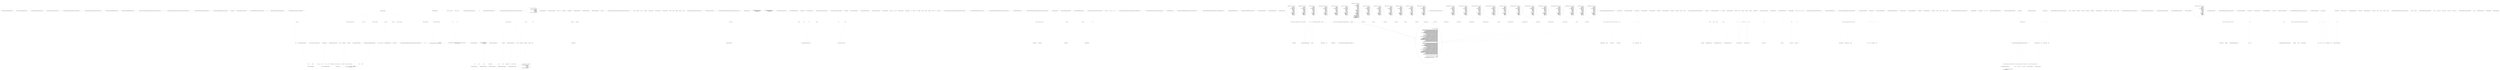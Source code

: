 digraph  {
n0 [cluster="QuantConnect.Securities.ISecurityMarginModel.GetLeverage(QuantConnect.Securities.Security)", label="Entry QuantConnect.Securities.ISecurityMarginModel.GetLeverage(QuantConnect.Securities.Security)", span="29-29"];
n1 [cluster="QuantConnect.Securities.ISecurityMarginModel.GetLeverage(QuantConnect.Securities.Security)", label="Exit QuantConnect.Securities.ISecurityMarginModel.GetLeverage(QuantConnect.Securities.Security)", span="29-29"];
n2 [cluster="QuantConnect.Securities.ISecurityMarginModel.SetLeverage(QuantConnect.Securities.Security, decimal)", label="Entry QuantConnect.Securities.ISecurityMarginModel.SetLeverage(QuantConnect.Securities.Security, decimal)", span="39-39"];
n3 [cluster="QuantConnect.Securities.ISecurityMarginModel.SetLeverage(QuantConnect.Securities.Security, decimal)", label="Exit QuantConnect.Securities.ISecurityMarginModel.SetLeverage(QuantConnect.Securities.Security, decimal)", span="39-39"];
n4 [cluster="QuantConnect.Securities.ISecurityMarginModel.GetInitialMarginRequiredForOrder(QuantConnect.Securities.Security, QuantConnect.Orders.Order)", label="Entry QuantConnect.Securities.ISecurityMarginModel.GetInitialMarginRequiredForOrder(QuantConnect.Securities.Security, QuantConnect.Orders.Order)", span="47-47"];
n5 [cluster="QuantConnect.Securities.ISecurityMarginModel.GetInitialMarginRequiredForOrder(QuantConnect.Securities.Security, QuantConnect.Orders.Order)", label="Exit QuantConnect.Securities.ISecurityMarginModel.GetInitialMarginRequiredForOrder(QuantConnect.Securities.Security, QuantConnect.Orders.Order)", span="47-47"];
n6 [cluster="QuantConnect.Securities.ISecurityMarginModel.GetMaintenanceMargin(QuantConnect.Securities.Security)", label="Entry QuantConnect.Securities.ISecurityMarginModel.GetMaintenanceMargin(QuantConnect.Securities.Security)", span="54-54"];
n7 [cluster="QuantConnect.Securities.ISecurityMarginModel.GetMaintenanceMargin(QuantConnect.Securities.Security)", label="Exit QuantConnect.Securities.ISecurityMarginModel.GetMaintenanceMargin(QuantConnect.Securities.Security)", span="54-54"];
n8 [cluster="QuantConnect.Securities.ISecurityMarginModel.GetMarginRemaining(QuantConnect.Securities.SecurityPortfolioManager, QuantConnect.Securities.Security, QuantConnect.Orders.OrderDirection)", label="Entry QuantConnect.Securities.ISecurityMarginModel.GetMarginRemaining(QuantConnect.Securities.SecurityPortfolioManager, QuantConnect.Securities.Security, QuantConnect.Orders.OrderDirection)", span="63-63"];
n9 [cluster="QuantConnect.Securities.ISecurityMarginModel.GetMarginRemaining(QuantConnect.Securities.SecurityPortfolioManager, QuantConnect.Securities.Security, QuantConnect.Orders.OrderDirection)", label="Exit QuantConnect.Securities.ISecurityMarginModel.GetMarginRemaining(QuantConnect.Securities.SecurityPortfolioManager, QuantConnect.Securities.Security, QuantConnect.Orders.OrderDirection)", span="63-63"];
n10 [cluster="QuantConnect.Securities.ISecurityMarginModel.GenerateMarginCallOrder(QuantConnect.Securities.Security, decimal, decimal)", label="Entry QuantConnect.Securities.ISecurityMarginModel.GenerateMarginCallOrder(QuantConnect.Securities.Security, decimal, decimal)", span="73-73"];
n11 [cluster="QuantConnect.Securities.ISecurityMarginModel.GenerateMarginCallOrder(QuantConnect.Securities.Security, decimal, decimal)", label="Exit QuantConnect.Securities.ISecurityMarginModel.GenerateMarginCallOrder(QuantConnect.Securities.Security, decimal, decimal)", span="73-73"];
m2_33 [cluster="System.Math.Abs(decimal)", file="GDAXBrokerageIntegrationTests.cs", label="Entry System.Math.Abs(decimal)", span="0-0"];
m2_132 [cluster="System.Collections.Generic.Dictionary<TKey, TValue>.TryGetValue(TKey, out TValue)", file="GDAXBrokerageIntegrationTests.cs", label="Entry System.Collections.Generic.Dictionary<TKey, TValue>.TryGetValue(TKey, out TValue)", span="0-0"];
m2_71 [cluster="QuantConnect.Securities.CashBuyingPowerModel.GetReservedBuyingPowerForPosition(QuantConnect.Securities.Security)", file="GDAXBrokerageIntegrationTests.cs", label="Entry QuantConnect.Securities.CashBuyingPowerModel.GetReservedBuyingPowerForPosition(QuantConnect.Securities.Security)", span="190-190"];
m2_72 [cluster="QuantConnect.Securities.CashBuyingPowerModel.GetReservedBuyingPowerForPosition(QuantConnect.Securities.Security)", file="GDAXBrokerageIntegrationTests.cs", label="return 0;", span="193-193"];
m2_73 [cluster="QuantConnect.Securities.CashBuyingPowerModel.GetReservedBuyingPowerForPosition(QuantConnect.Securities.Security)", file="GDAXBrokerageIntegrationTests.cs", label="Exit QuantConnect.Securities.CashBuyingPowerModel.GetReservedBuyingPowerForPosition(QuantConnect.Securities.Security)", span="190-190"];
m2_29 [cluster="QuantConnect.Securities.CashBuyingPowerModel.GetOrderPrice(QuantConnect.Securities.Security, QuantConnect.Orders.Order)", file="GDAXBrokerageIntegrationTests.cs", label="Entry QuantConnect.Securities.CashBuyingPowerModel.GetOrderPrice(QuantConnect.Securities.Security, QuantConnect.Orders.Order)", span="224-224"];
m2_12 [cluster="QuantConnect.Securities.CashBuyingPowerModel.HasSufficientBuyingPowerForOrder(QuantConnect.Securities.SecurityPortfolioManager, QuantConnect.Securities.Security, QuantConnect.Orders.Order)", file="GDAXBrokerageIntegrationTests.cs", label="totalQuantity = portfolio.CashBook[security.QuoteCurrency.Symbol].Amount", span="67-67"];
m2_0 [cluster="QuantConnect.Securities.CashBuyingPowerModel.GetLeverage(QuantConnect.Securities.Security)", file="GDAXBrokerageIntegrationTests.cs", label="Entry QuantConnect.Securities.CashBuyingPowerModel.GetLeverage(QuantConnect.Securities.Security)", span="31-31"];
m2_1 [cluster="QuantConnect.Securities.CashBuyingPowerModel.GetLeverage(QuantConnect.Securities.Security)", color=green, community=0, file="GDAXBrokerageIntegrationTests.cs", label="return 1m;", prediction=0, span="34-34"];
m2_2 [cluster="QuantConnect.Securities.CashBuyingPowerModel.GetLeverage(QuantConnect.Securities.Security)", file="GDAXBrokerageIntegrationTests.cs", label="Exit QuantConnect.Securities.CashBuyingPowerModel.GetLeverage(QuantConnect.Securities.Security)", span="31-31"];
m2_30 [cluster="QuantConnect.Securities.CashBuyingPowerModel.GetOpenOrdersReservedQuantity(QuantConnect.Securities.SecurityPortfolioManager, QuantConnect.Securities.Security, QuantConnect.Orders.Order)", file="GDAXBrokerageIntegrationTests.cs", label="Entry QuantConnect.Securities.CashBuyingPowerModel.GetOpenOrdersReservedQuantity(QuantConnect.Securities.SecurityPortfolioManager, QuantConnect.Securities.Security, QuantConnect.Orders.Order)", span="249-249"];
m2_101 [cluster="QuantConnect.Securities.CashBuyingPowerModel.GetOpenOrdersReservedQuantity(QuantConnect.Securities.SecurityPortfolioManager, QuantConnect.Securities.Security, QuantConnect.Orders.Order)", file="GDAXBrokerageIntegrationTests.cs", label="var baseCurrency = security as IBaseCurrencySymbol", span="251-251"];
m2_104 [cluster="QuantConnect.Securities.CashBuyingPowerModel.GetOpenOrdersReservedQuantity(QuantConnect.Securities.SecurityPortfolioManager, QuantConnect.Securities.Security, QuantConnect.Orders.Order)", file="GDAXBrokerageIntegrationTests.cs", label="var targetCurrency = order.Direction == OrderDirection.Buy\r\n                ? security.QuoteCurrency.Symbol\r\n                : baseCurrency.BaseCurrencySymbol", span="255-257"];
m2_106 [cluster="QuantConnect.Securities.CashBuyingPowerModel.GetOpenOrdersReservedQuantity(QuantConnect.Securities.SecurityPortfolioManager, QuantConnect.Securities.Security, QuantConnect.Orders.Order)", file="GDAXBrokerageIntegrationTests.cs", label="portfolio.Securities.Values", span="260-260"];
m2_113 [cluster="QuantConnect.Securities.CashBuyingPowerModel.GetOpenOrdersReservedQuantity(QuantConnect.Securities.SecurityPortfolioManager, QuantConnect.Securities.Security, QuantConnect.Orders.Order)", file="GDAXBrokerageIntegrationTests.cs", label="var openOrders = portfolio.Transactions.GetOpenOrders(x =>\r\n                {\r\n                    OrderDirection dir;\r\n                    return symbolDirectionPairs.TryGetValue(x.Symbol, out dir) &&\r\n                           // same direction of our order\r\n                           dir == x.Direction &&\r\n                           // don't count our current order\r\n                           x.Id != order.Id &&\r\n                           // only count working orders\r\n                           (x.Type == OrderType.Limit || x.Type == OrderType.StopMarket);\r\n                }\r\n            )", span="276-287"];
m2_116 [cluster="QuantConnect.Securities.CashBuyingPowerModel.GetOpenOrdersReservedQuantity(QuantConnect.Securities.SecurityPortfolioManager, QuantConnect.Securities.Security, QuantConnect.Orders.Order)", file="GDAXBrokerageIntegrationTests.cs", label="var orderSecurity = portfolio.Securities[openOrder.Symbol]", span="293-293"];
m2_121 [cluster="QuantConnect.Securities.CashBuyingPowerModel.GetOpenOrdersReservedQuantity(QuantConnect.Securities.SecurityPortfolioManager, QuantConnect.Securities.Security, QuantConnect.Orders.Order)", file="GDAXBrokerageIntegrationTests.cs", label="quantityInTargetCurrency *= GetOrderPrice(security, openOrder)", span="302-302"];
m2_102 [cluster="QuantConnect.Securities.CashBuyingPowerModel.GetOpenOrdersReservedQuantity(QuantConnect.Securities.SecurityPortfolioManager, QuantConnect.Securities.Security, QuantConnect.Orders.Order)", file="GDAXBrokerageIntegrationTests.cs", label="baseCurrency == null", span="252-252"];
m2_103 [cluster="QuantConnect.Securities.CashBuyingPowerModel.GetOpenOrdersReservedQuantity(QuantConnect.Securities.SecurityPortfolioManager, QuantConnect.Securities.Security, QuantConnect.Orders.Order)", file="GDAXBrokerageIntegrationTests.cs", label="return 0;", span="252-252"];
m2_105 [cluster="QuantConnect.Securities.CashBuyingPowerModel.GetOpenOrdersReservedQuantity(QuantConnect.Securities.SecurityPortfolioManager, QuantConnect.Securities.Security, QuantConnect.Orders.Order)", file="GDAXBrokerageIntegrationTests.cs", label="var symbolDirectionPairs = new Dictionary<Symbol, OrderDirection>()", span="259-259"];
m2_109 [cluster="QuantConnect.Securities.CashBuyingPowerModel.GetOpenOrdersReservedQuantity(QuantConnect.Securities.SecurityPortfolioManager, QuantConnect.Securities.Security, QuantConnect.Orders.Order)", file="GDAXBrokerageIntegrationTests.cs", label="basePortfolioSecurity.BaseCurrencySymbol == targetCurrency", span="265-265"];
m2_111 [cluster="QuantConnect.Securities.CashBuyingPowerModel.GetOpenOrdersReservedQuantity(QuantConnect.Securities.SecurityPortfolioManager, QuantConnect.Securities.Security, QuantConnect.Orders.Order)", file="GDAXBrokerageIntegrationTests.cs", label="portfolioSecurity.QuoteCurrency.Symbol == targetCurrency", span="269-269"];
m2_120 [cluster="QuantConnect.Securities.CashBuyingPowerModel.GetOpenOrdersReservedQuantity(QuantConnect.Securities.SecurityPortfolioManager, QuantConnect.Securities.Security, QuantConnect.Orders.Order)", file="GDAXBrokerageIntegrationTests.cs", label="orderSecurity.QuoteCurrency.Symbol == targetCurrency", span="300-300"];
m2_110 [cluster="QuantConnect.Securities.CashBuyingPowerModel.GetOpenOrdersReservedQuantity(QuantConnect.Securities.SecurityPortfolioManager, QuantConnect.Securities.Security, QuantConnect.Orders.Order)", file="GDAXBrokerageIntegrationTests.cs", label="symbolDirectionPairs.Add(portfolioSecurity.Symbol, OrderDirection.Sell)", span="267-267"];
m2_112 [cluster="QuantConnect.Securities.CashBuyingPowerModel.GetOpenOrdersReservedQuantity(QuantConnect.Securities.SecurityPortfolioManager, QuantConnect.Securities.Security, QuantConnect.Orders.Order)", file="GDAXBrokerageIntegrationTests.cs", label="symbolDirectionPairs.Add(portfolioSecurity.Symbol, OrderDirection.Buy)", span="271-271"];
m2_107 [cluster="QuantConnect.Securities.CashBuyingPowerModel.GetOpenOrdersReservedQuantity(QuantConnect.Securities.SecurityPortfolioManager, QuantConnect.Securities.Security, QuantConnect.Orders.Order)", file="GDAXBrokerageIntegrationTests.cs", label="var basePortfolioSecurity = portfolioSecurity as IBaseCurrencySymbol", span="262-262"];
m2_108 [cluster="QuantConnect.Securities.CashBuyingPowerModel.GetOpenOrdersReservedQuantity(QuantConnect.Securities.SecurityPortfolioManager, QuantConnect.Securities.Security, QuantConnect.Orders.Order)", file="GDAXBrokerageIntegrationTests.cs", label="basePortfolioSecurity == null", span="263-263"];
m2_114 [cluster="QuantConnect.Securities.CashBuyingPowerModel.GetOpenOrdersReservedQuantity(QuantConnect.Securities.SecurityPortfolioManager, QuantConnect.Securities.Security, QuantConnect.Orders.Order)", file="GDAXBrokerageIntegrationTests.cs", label="var openOrdersReservedQuantity = 0m", span="290-290"];
m2_115 [cluster="QuantConnect.Securities.CashBuyingPowerModel.GetOpenOrdersReservedQuantity(QuantConnect.Securities.SecurityPortfolioManager, QuantConnect.Securities.Security, QuantConnect.Orders.Order)", file="GDAXBrokerageIntegrationTests.cs", label=openOrders, span="291-291"];
m2_122 [cluster="QuantConnect.Securities.CashBuyingPowerModel.GetOpenOrdersReservedQuantity(QuantConnect.Securities.SecurityPortfolioManager, QuantConnect.Securities.Security, QuantConnect.Orders.Order)", file="GDAXBrokerageIntegrationTests.cs", label="openOrdersReservedQuantity += quantityInTargetCurrency", span="305-305"];
m2_123 [cluster="QuantConnect.Securities.CashBuyingPowerModel.GetOpenOrdersReservedQuantity(QuantConnect.Securities.SecurityPortfolioManager, QuantConnect.Securities.Security, QuantConnect.Orders.Order)", file="GDAXBrokerageIntegrationTests.cs", label="return openOrdersReservedQuantity;", span="309-309"];
m2_119 [cluster="QuantConnect.Securities.CashBuyingPowerModel.GetOpenOrdersReservedQuantity(QuantConnect.Securities.SecurityPortfolioManager, QuantConnect.Securities.Security, QuantConnect.Orders.Order)", file="GDAXBrokerageIntegrationTests.cs", label="var quantityInTargetCurrency = openOrder.AbsoluteQuantity", span="299-299"];
m2_117 [cluster="QuantConnect.Securities.CashBuyingPowerModel.GetOpenOrdersReservedQuantity(QuantConnect.Securities.SecurityPortfolioManager, QuantConnect.Securities.Security, QuantConnect.Orders.Order)", file="GDAXBrokerageIntegrationTests.cs", label="var orderBaseCurrency = orderSecurity as IBaseCurrencySymbol", span="294-294"];
m2_118 [cluster="QuantConnect.Securities.CashBuyingPowerModel.GetOpenOrdersReservedQuantity(QuantConnect.Securities.SecurityPortfolioManager, QuantConnect.Securities.Security, QuantConnect.Orders.Order)", file="GDAXBrokerageIntegrationTests.cs", label="orderBaseCurrency != null", span="296-296"];
m2_124 [cluster="QuantConnect.Securities.CashBuyingPowerModel.GetOpenOrdersReservedQuantity(QuantConnect.Securities.SecurityPortfolioManager, QuantConnect.Securities.Security, QuantConnect.Orders.Order)", file="GDAXBrokerageIntegrationTests.cs", label="Exit QuantConnect.Securities.CashBuyingPowerModel.GetOpenOrdersReservedQuantity(QuantConnect.Securities.SecurityPortfolioManager, QuantConnect.Securities.Security, QuantConnect.Orders.Order)", span="249-249"];
m2_18 [cluster="QuantConnect.Securities.CashBuyingPowerModel.HasSufficientBuyingPowerForOrder(QuantConnect.Securities.SecurityPortfolioManager, QuantConnect.Securities.Security, QuantConnect.Orders.Order)", file="GDAXBrokerageIntegrationTests.cs", label="return orderQuantity <= totalQuantity - openOrdersReservedQuantity;", span="83-83"];
m2_130 [cluster="lambda expression", file="GDAXBrokerageIntegrationTests.cs", label="return symbolDirectionPairs.TryGetValue(x.Symbol, out dir) &&\r\n                           // same direction of our order\r\n                           dir == x.Direction &&\r\n                           // don't count our current order\r\n                           x.Id != order.Id &&\r\n                           // only count working orders\r\n                           (x.Type == OrderType.Limit || x.Type == OrderType.StopMarket);", span="279-285"];
m2_128 [cluster="lambda expression", file="GDAXBrokerageIntegrationTests.cs", label="Entry lambda expression", span="276-286"];
m2_129 [cluster="lambda expression", file="GDAXBrokerageIntegrationTests.cs", label="OrderDirection dir", span="278-278"];
m2_131 [cluster="lambda expression", file="GDAXBrokerageIntegrationTests.cs", label="Exit lambda expression", span="276-286"];
m2_19 [cluster="QuantConnect.Securities.CashBuyingPowerModel.HasSufficientBuyingPowerForOrder(QuantConnect.Securities.SecurityPortfolioManager, QuantConnect.Securities.Security, QuantConnect.Orders.Order)", color=green, community=0, file="GDAXBrokerageIntegrationTests.cs", label="order.Type == OrderType.Market", prediction=1, span="86-86"];
m2_20 [cluster="QuantConnect.Securities.CashBuyingPowerModel.HasSufficientBuyingPowerForOrder(QuantConnect.Securities.SecurityPortfolioManager, QuantConnect.Securities.Security, QuantConnect.Orders.Order)", file="GDAXBrokerageIntegrationTests.cs", label="var targetValue =\r\n                    portfolio.CashBook.ConvertToAccountCurrency(totalQuantity - openOrdersReservedQuantity,\r\n                        security.QuoteCurrency.Symbol)", span="89-91"];
m2_13 [cluster="QuantConnect.Securities.CashBuyingPowerModel.HasSufficientBuyingPowerForOrder(QuantConnect.Securities.SecurityPortfolioManager, QuantConnect.Securities.Security, QuantConnect.Orders.Order)", file="GDAXBrokerageIntegrationTests.cs", label="orderQuantity = order.AbsoluteQuantity * GetOrderPrice(security, order)", span="68-68"];
m2_89 [cluster="QuantConnect.Securities.CashBuyingPowerModel.GetOrderPrice(QuantConnect.Securities.Security, QuantConnect.Orders.Order)", file="GDAXBrokerageIntegrationTests.cs", label="var orderPrice = 0m", span="226-226"];
m2_90 [cluster="QuantConnect.Securities.CashBuyingPowerModel.GetOrderPrice(QuantConnect.Securities.Security, QuantConnect.Orders.Order)", file="GDAXBrokerageIntegrationTests.cs", label="order.Type", span="227-227"];
m2_92 [cluster="QuantConnect.Securities.CashBuyingPowerModel.GetOrderPrice(QuantConnect.Securities.Security, QuantConnect.Orders.Order)", file="GDAXBrokerageIntegrationTests.cs", label="orderPrice = security.Price", span="230-230"];
m2_94 [cluster="QuantConnect.Securities.CashBuyingPowerModel.GetOrderPrice(QuantConnect.Securities.Security, QuantConnect.Orders.Order)", file="GDAXBrokerageIntegrationTests.cs", label="orderPrice = ((LimitOrder)order).LimitPrice", span="234-234"];
m2_96 [cluster="QuantConnect.Securities.CashBuyingPowerModel.GetOrderPrice(QuantConnect.Securities.Security, QuantConnect.Orders.Order)", file="GDAXBrokerageIntegrationTests.cs", label="orderPrice = ((StopMarketOrder)order).StopPrice", span="238-238"];
m2_98 [cluster="QuantConnect.Securities.CashBuyingPowerModel.GetOrderPrice(QuantConnect.Securities.Security, QuantConnect.Orders.Order)", file="GDAXBrokerageIntegrationTests.cs", label="orderPrice = ((StopLimitOrder)order).LimitPrice", span="242-242"];
m2_91 [cluster="QuantConnect.Securities.CashBuyingPowerModel.GetOrderPrice(QuantConnect.Securities.Security, QuantConnect.Orders.Order)", file="GDAXBrokerageIntegrationTests.cs", label="OrderType.Market", span="229-229"];
m2_93 [cluster="QuantConnect.Securities.CashBuyingPowerModel.GetOrderPrice(QuantConnect.Securities.Security, QuantConnect.Orders.Order)", file="GDAXBrokerageIntegrationTests.cs", label="OrderType.Limit", span="233-233"];
m2_95 [cluster="QuantConnect.Securities.CashBuyingPowerModel.GetOrderPrice(QuantConnect.Securities.Security, QuantConnect.Orders.Order)", file="GDAXBrokerageIntegrationTests.cs", label="OrderType.StopMarket", span="237-237"];
m2_97 [cluster="QuantConnect.Securities.CashBuyingPowerModel.GetOrderPrice(QuantConnect.Securities.Security, QuantConnect.Orders.Order)", file="GDAXBrokerageIntegrationTests.cs", label="OrderType.StopLimit", span="241-241"];
m2_99 [cluster="QuantConnect.Securities.CashBuyingPowerModel.GetOrderPrice(QuantConnect.Securities.Security, QuantConnect.Orders.Order)", file="GDAXBrokerageIntegrationTests.cs", label="return orderPrice;", span="246-246"];
m2_100 [cluster="QuantConnect.Securities.CashBuyingPowerModel.GetOrderPrice(QuantConnect.Securities.Security, QuantConnect.Orders.Order)", file="GDAXBrokerageIntegrationTests.cs", label="Exit QuantConnect.Securities.CashBuyingPowerModel.GetOrderPrice(QuantConnect.Securities.Security, QuantConnect.Orders.Order)", span="224-224"];
m2_126 [cluster="System.Collections.Generic.Dictionary<TKey, TValue>.Add(TKey, TValue)", file="GDAXBrokerageIntegrationTests.cs", label="Entry System.Collections.Generic.Dictionary<TKey, TValue>.Add(TKey, TValue)", span="0-0"];
m2_32 [cluster="QuantConnect.Securities.CashBuyingPowerModel.GetMaximumOrderQuantityForTargetValue(QuantConnect.Securities.SecurityPortfolioManager, QuantConnect.Securities.Security, decimal)", file="GDAXBrokerageIntegrationTests.cs", label="Entry QuantConnect.Securities.CashBuyingPowerModel.GetMaximumOrderQuantityForTargetValue(QuantConnect.Securities.SecurityPortfolioManager, QuantConnect.Securities.Security, decimal)", span="117-117"];
m2_36 [cluster="QuantConnect.Securities.CashBuyingPowerModel.GetMaximumOrderQuantityForTargetValue(QuantConnect.Securities.SecurityPortfolioManager, QuantConnect.Securities.Security, decimal)", file="GDAXBrokerageIntegrationTests.cs", label="var baseCurrency = security as IBaseCurrencySymbol", span="119-119"];
m2_39 [cluster="QuantConnect.Securities.CashBuyingPowerModel.GetMaximumOrderQuantityForTargetValue(QuantConnect.Securities.SecurityPortfolioManager, QuantConnect.Securities.Security, decimal)", file="GDAXBrokerageIntegrationTests.cs", label="var baseCurrencyPosition = portfolio.CashBook.ConvertToAccountCurrency(\r\n                portfolio.CashBook[baseCurrency.BaseCurrencySymbol].Amount,\r\n                baseCurrency.BaseCurrencySymbol)", span="123-125"];
m2_40 [cluster="QuantConnect.Securities.CashBuyingPowerModel.GetMaximumOrderQuantityForTargetValue(QuantConnect.Securities.SecurityPortfolioManager, QuantConnect.Securities.Security, decimal)", file="GDAXBrokerageIntegrationTests.cs", label="var quoteCurrencyPosition = portfolio.CashBook.ConvertToAccountCurrency(\r\n                portfolio.CashBook[security.QuoteCurrency.Symbol].Amount,\r\n                security.QuoteCurrency.Symbol)", span="128-130"];
m2_41 [cluster="QuantConnect.Securities.CashBuyingPowerModel.GetMaximumOrderQuantityForTargetValue(QuantConnect.Securities.SecurityPortfolioManager, QuantConnect.Securities.Security, decimal)", file="GDAXBrokerageIntegrationTests.cs", label="var unitPrice = new MarketOrder(security.Symbol, 1, DateTime.UtcNow).GetValue(security)", span="133-133"];
m2_44 [cluster="QuantConnect.Securities.CashBuyingPowerModel.GetMaximumOrderQuantityForTargetValue(QuantConnect.Securities.SecurityPortfolioManager, QuantConnect.Securities.Security, decimal)", file="GDAXBrokerageIntegrationTests.cs", label="var targetOrderValue = Math.Abs(targetPortfolioValue - baseCurrencyPosition)", span="137-137"];
m2_45 [cluster="QuantConnect.Securities.CashBuyingPowerModel.GetMaximumOrderQuantityForTargetValue(QuantConnect.Securities.SecurityPortfolioManager, QuantConnect.Securities.Security, decimal)", file="GDAXBrokerageIntegrationTests.cs", label="var direction = targetPortfolioValue > baseCurrencyPosition ? OrderDirection.Buy : OrderDirection.Sell", span="138-138"];
m2_54 [cluster="QuantConnect.Securities.CashBuyingPowerModel.GetMaximumOrderQuantityForTargetValue(QuantConnect.Securities.SecurityPortfolioManager, QuantConnect.Securities.Security, decimal)", file="GDAXBrokerageIntegrationTests.cs", label="orderQuantity -= orderQuantity % security.SymbolProperties.LotSize", span="154-154"];
m2_58 [cluster="QuantConnect.Securities.CashBuyingPowerModel.GetMaximumOrderQuantityForTargetValue(QuantConnect.Securities.SecurityPortfolioManager, QuantConnect.Securities.Security, decimal)", file="GDAXBrokerageIntegrationTests.cs", label="var order = new MarketOrder(security.Symbol, orderQuantity, DateTime.UtcNow)", span="164-164"];
m2_59 [cluster="QuantConnect.Securities.CashBuyingPowerModel.GetMaximumOrderQuantityForTargetValue(QuantConnect.Securities.SecurityPortfolioManager, QuantConnect.Securities.Security, decimal)", file="GDAXBrokerageIntegrationTests.cs", label="orderValue = order.GetValue(security)", span="165-165"];
m2_60 [cluster="QuantConnect.Securities.CashBuyingPowerModel.GetMaximumOrderQuantityForTargetValue(QuantConnect.Securities.SecurityPortfolioManager, QuantConnect.Securities.Security, decimal)", file="GDAXBrokerageIntegrationTests.cs", label="orderFees = security.FeeModel.GetOrderFee(security, order)", span="166-166"];
m2_62 [cluster="QuantConnect.Securities.CashBuyingPowerModel.GetMaximumOrderQuantityForTargetValue(QuantConnect.Securities.SecurityPortfolioManager, QuantConnect.Securities.Security, decimal)", file="GDAXBrokerageIntegrationTests.cs", label="feeToPriceRatio -= feeToPriceRatio % security.SymbolProperties.LotSize", span="170-170"];
m2_63 [cluster="QuantConnect.Securities.CashBuyingPowerModel.GetMaximumOrderQuantityForTargetValue(QuantConnect.Securities.SecurityPortfolioManager, QuantConnect.Securities.Security, decimal)", file="GDAXBrokerageIntegrationTests.cs", label="feeToPriceRatio < security.SymbolProperties.LotSize", span="171-171"];
m2_64 [cluster="QuantConnect.Securities.CashBuyingPowerModel.GetMaximumOrderQuantityForTargetValue(QuantConnect.Securities.SecurityPortfolioManager, QuantConnect.Securities.Security, decimal)", file="GDAXBrokerageIntegrationTests.cs", label="feeToPriceRatio = security.SymbolProperties.LotSize", span="173-173"];
m2_37 [cluster="QuantConnect.Securities.CashBuyingPowerModel.GetMaximumOrderQuantityForTargetValue(QuantConnect.Securities.SecurityPortfolioManager, QuantConnect.Securities.Security, decimal)", file="GDAXBrokerageIntegrationTests.cs", label="baseCurrency == null", span="120-120"];
m2_38 [cluster="QuantConnect.Securities.CashBuyingPowerModel.GetMaximumOrderQuantityForTargetValue(QuantConnect.Securities.SecurityPortfolioManager, QuantConnect.Securities.Security, decimal)", file="GDAXBrokerageIntegrationTests.cs", label="return 0;", span="120-120"];
m2_46 [cluster="QuantConnect.Securities.CashBuyingPowerModel.GetMaximumOrderQuantityForTargetValue(QuantConnect.Securities.SecurityPortfolioManager, QuantConnect.Securities.Security, decimal)", file="GDAXBrokerageIntegrationTests.cs", label="var cashRemaining = direction == OrderDirection.Buy ? quoteCurrencyPosition : baseCurrencyPosition", span="141-141"];
m2_42 [cluster="QuantConnect.Securities.CashBuyingPowerModel.GetMaximumOrderQuantityForTargetValue(QuantConnect.Securities.SecurityPortfolioManager, QuantConnect.Securities.Security, decimal)", file="GDAXBrokerageIntegrationTests.cs", label="unitPrice == 0", span="134-134"];
m2_53 [cluster="QuantConnect.Securities.CashBuyingPowerModel.GetMaximumOrderQuantityForTargetValue(QuantConnect.Securities.SecurityPortfolioManager, QuantConnect.Securities.Security, decimal)", file="GDAXBrokerageIntegrationTests.cs", label="var orderQuantity = targetOrderValue / unitPrice", span="151-151"];
m2_61 [cluster="QuantConnect.Securities.CashBuyingPowerModel.GetMaximumOrderQuantityForTargetValue(QuantConnect.Securities.SecurityPortfolioManager, QuantConnect.Securities.Security, decimal)", file="GDAXBrokerageIntegrationTests.cs", label="feeToPriceRatio = orderFees / unitPrice", span="169-169"];
m2_43 [cluster="QuantConnect.Securities.CashBuyingPowerModel.GetMaximumOrderQuantityForTargetValue(QuantConnect.Securities.SecurityPortfolioManager, QuantConnect.Securities.Security, decimal)", file="GDAXBrokerageIntegrationTests.cs", label="return 0;", span="134-134"];
m2_66 [cluster="QuantConnect.Securities.CashBuyingPowerModel.GetMaximumOrderQuantityForTargetValue(QuantConnect.Securities.SecurityPortfolioManager, QuantConnect.Securities.Security, decimal)", file="GDAXBrokerageIntegrationTests.cs", label="cashRequired > cashRemaining || orderValue + orderFees > targetOrderValue", span="179-179"];
m2_67 [cluster="QuantConnect.Securities.CashBuyingPowerModel.GetMaximumOrderQuantityForTargetValue(QuantConnect.Securities.SecurityPortfolioManager, QuantConnect.Securities.Security, decimal)", file="GDAXBrokerageIntegrationTests.cs", label="return (direction == OrderDirection.Sell ? -1 : 1) * orderQuantity;", span="182-182"];
m2_47 [cluster="QuantConnect.Securities.CashBuyingPowerModel.GetMaximumOrderQuantityForTargetValue(QuantConnect.Securities.SecurityPortfolioManager, QuantConnect.Securities.Security, decimal)", file="GDAXBrokerageIntegrationTests.cs", label="cashRemaining <= 0", span="142-142"];
m2_48 [cluster="QuantConnect.Securities.CashBuyingPowerModel.GetMaximumOrderQuantityForTargetValue(QuantConnect.Securities.SecurityPortfolioManager, QuantConnect.Securities.Security, decimal)", file="GDAXBrokerageIntegrationTests.cs", label="return 0;", span="142-142"];
m2_49 [cluster="QuantConnect.Securities.CashBuyingPowerModel.GetMaximumOrderQuantityForTargetValue(QuantConnect.Securities.SecurityPortfolioManager, QuantConnect.Securities.Security, decimal)", file="GDAXBrokerageIntegrationTests.cs", label="decimal cashRequired", span="145-145"];
m2_50 [cluster="QuantConnect.Securities.CashBuyingPowerModel.GetMaximumOrderQuantityForTargetValue(QuantConnect.Securities.SecurityPortfolioManager, QuantConnect.Securities.Security, decimal)", file="GDAXBrokerageIntegrationTests.cs", label="decimal orderValue", span="146-146"];
m2_51 [cluster="QuantConnect.Securities.CashBuyingPowerModel.GetMaximumOrderQuantityForTargetValue(QuantConnect.Securities.SecurityPortfolioManager, QuantConnect.Securities.Security, decimal)", file="GDAXBrokerageIntegrationTests.cs", label="decimal orderFees", span="147-147"];
m2_52 [cluster="QuantConnect.Securities.CashBuyingPowerModel.GetMaximumOrderQuantityForTargetValue(QuantConnect.Securities.SecurityPortfolioManager, QuantConnect.Securities.Security, decimal)", file="GDAXBrokerageIntegrationTests.cs", label="var feeToPriceRatio = 0m", span="148-148"];
m2_55 [cluster="QuantConnect.Securities.CashBuyingPowerModel.GetMaximumOrderQuantityForTargetValue(QuantConnect.Securities.SecurityPortfolioManager, QuantConnect.Securities.Security, decimal)", file="GDAXBrokerageIntegrationTests.cs", label="orderQuantity -= feeToPriceRatio", span="160-160"];
m2_56 [cluster="QuantConnect.Securities.CashBuyingPowerModel.GetMaximumOrderQuantityForTargetValue(QuantConnect.Securities.SecurityPortfolioManager, QuantConnect.Securities.Security, decimal)", file="GDAXBrokerageIntegrationTests.cs", label="orderQuantity <= 0", span="161-161"];
m2_57 [cluster="QuantConnect.Securities.CashBuyingPowerModel.GetMaximumOrderQuantityForTargetValue(QuantConnect.Securities.SecurityPortfolioManager, QuantConnect.Securities.Security, decimal)", file="GDAXBrokerageIntegrationTests.cs", label="return 0;", span="161-161"];
m2_65 [cluster="QuantConnect.Securities.CashBuyingPowerModel.GetMaximumOrderQuantityForTargetValue(QuantConnect.Securities.SecurityPortfolioManager, QuantConnect.Securities.Security, decimal)", file="GDAXBrokerageIntegrationTests.cs", label="cashRequired = orderValue", span="177-177"];
m2_68 [cluster="QuantConnect.Securities.CashBuyingPowerModel.GetMaximumOrderQuantityForTargetValue(QuantConnect.Securities.SecurityPortfolioManager, QuantConnect.Securities.Security, decimal)", file="GDAXBrokerageIntegrationTests.cs", label="Exit QuantConnect.Securities.CashBuyingPowerModel.GetMaximumOrderQuantityForTargetValue(QuantConnect.Securities.SecurityPortfolioManager, QuantConnect.Securities.Security, decimal)", span="117-117"];
m2_127 [cluster="QuantConnect.Securities.SecurityTransactionManager.GetOpenOrders(System.Func<QuantConnect.Orders.Order, bool>)", file="GDAXBrokerageIntegrationTests.cs", label="Entry QuantConnect.Securities.SecurityTransactionManager.GetOpenOrders(System.Func<QuantConnect.Orders.Order, bool>)", span="278-278"];
m2_3 [cluster="QuantConnect.Tests.Brokerages.GDAX.GDAXBrokerageIntegrationTests.CreateBrokerage(QuantConnect.Securities.IOrderProvider, QuantConnect.Securities.ISecurityProvider)", file="GDAXBrokerageIntegrationTests.cs", label="Entry QuantConnect.Tests.Brokerages.GDAX.GDAXBrokerageIntegrationTests.CreateBrokerage(QuantConnect.Securities.IOrderProvider, QuantConnect.Securities.ISecurityProvider)", span="58-58"];
m2_4 [cluster="QuantConnect.Tests.Brokerages.GDAX.GDAXBrokerageIntegrationTests.CreateBrokerage(QuantConnect.Securities.IOrderProvider, QuantConnect.Securities.ISecurityProvider)", color=green, community=0, file="GDAXBrokerageIntegrationTests.cs", label="var restClient = new RestClient(''https://api.gdax.com'')", prediction=1, span="60-60"];
m2_15 [cluster="QuantConnect.Securities.CashBuyingPowerModel.HasSufficientBuyingPowerForOrder(QuantConnect.Securities.SecurityPortfolioManager, QuantConnect.Securities.Security, QuantConnect.Orders.Order)", file="GDAXBrokerageIntegrationTests.cs", label="orderQuantity = order.AbsoluteQuantity", span="74-74"];
m2_70 [cluster="QuantConnect.Orders.Order.GetValue(QuantConnect.Securities.Security)", file="GDAXBrokerageIntegrationTests.cs", label="Entry QuantConnect.Orders.Order.GetValue(QuantConnect.Securities.Security)", span="191-191"];
m2_74 [cluster="QuantConnect.Securities.CashBuyingPowerModel.GetBuyingPower(QuantConnect.Securities.SecurityPortfolioManager, QuantConnect.Securities.Security, QuantConnect.Orders.OrderDirection)", file="GDAXBrokerageIntegrationTests.cs", label="Entry QuantConnect.Securities.CashBuyingPowerModel.GetBuyingPower(QuantConnect.Securities.SecurityPortfolioManager, QuantConnect.Securities.Security, QuantConnect.Orders.OrderDirection)", span="203-203"];
m2_75 [cluster="QuantConnect.Securities.CashBuyingPowerModel.GetBuyingPower(QuantConnect.Securities.SecurityPortfolioManager, QuantConnect.Securities.Security, QuantConnect.Orders.OrderDirection)", file="GDAXBrokerageIntegrationTests.cs", label="var baseCurrency = security as IBaseCurrencySymbol", span="205-205"];
m2_78 [cluster="QuantConnect.Securities.CashBuyingPowerModel.GetBuyingPower(QuantConnect.Securities.SecurityPortfolioManager, QuantConnect.Securities.Security, QuantConnect.Orders.OrderDirection)", file="GDAXBrokerageIntegrationTests.cs", label="var baseCurrencyPosition = portfolio.CashBook[baseCurrency.BaseCurrencySymbol].Amount", span="208-208"];
m2_79 [cluster="QuantConnect.Securities.CashBuyingPowerModel.GetBuyingPower(QuantConnect.Securities.SecurityPortfolioManager, QuantConnect.Securities.Security, QuantConnect.Orders.OrderDirection)", file="GDAXBrokerageIntegrationTests.cs", label="var quoteCurrencyPosition = portfolio.CashBook[security.QuoteCurrency.Symbol].Amount", span="209-209"];
m2_80 [cluster="QuantConnect.Securities.CashBuyingPowerModel.GetBuyingPower(QuantConnect.Securities.SecurityPortfolioManager, QuantConnect.Securities.Security, QuantConnect.Orders.OrderDirection)", file="GDAXBrokerageIntegrationTests.cs", label="var unitPrice = new MarketOrder(security.Symbol, 1, DateTime.UtcNow).GetValue(security) / security.QuoteCurrency.ConversionRate", span="212-212"];
m2_83 [cluster="QuantConnect.Securities.CashBuyingPowerModel.GetBuyingPower(QuantConnect.Securities.SecurityPortfolioManager, QuantConnect.Securities.Security, QuantConnect.Orders.OrderDirection)", file="GDAXBrokerageIntegrationTests.cs", label="direction == OrderDirection.Buy", span="215-215"];
m2_85 [cluster="QuantConnect.Securities.CashBuyingPowerModel.GetBuyingPower(QuantConnect.Securities.SecurityPortfolioManager, QuantConnect.Securities.Security, QuantConnect.Orders.OrderDirection)", file="GDAXBrokerageIntegrationTests.cs", label="direction == OrderDirection.Sell", span="218-218"];
m2_76 [cluster="QuantConnect.Securities.CashBuyingPowerModel.GetBuyingPower(QuantConnect.Securities.SecurityPortfolioManager, QuantConnect.Securities.Security, QuantConnect.Orders.OrderDirection)", file="GDAXBrokerageIntegrationTests.cs", label="baseCurrency == null", span="206-206"];
m2_77 [cluster="QuantConnect.Securities.CashBuyingPowerModel.GetBuyingPower(QuantConnect.Securities.SecurityPortfolioManager, QuantConnect.Securities.Security, QuantConnect.Orders.OrderDirection)", file="GDAXBrokerageIntegrationTests.cs", label="return 0;", span="206-206"];
m2_86 [cluster="QuantConnect.Securities.CashBuyingPowerModel.GetBuyingPower(QuantConnect.Securities.SecurityPortfolioManager, QuantConnect.Securities.Security, QuantConnect.Orders.OrderDirection)", file="GDAXBrokerageIntegrationTests.cs", label="return baseCurrencyPosition;", span="219-219"];
m2_84 [cluster="QuantConnect.Securities.CashBuyingPowerModel.GetBuyingPower(QuantConnect.Securities.SecurityPortfolioManager, QuantConnect.Securities.Security, QuantConnect.Orders.OrderDirection)", file="GDAXBrokerageIntegrationTests.cs", label="return quoteCurrencyPosition / unitPrice;", span="216-216"];
m2_81 [cluster="QuantConnect.Securities.CashBuyingPowerModel.GetBuyingPower(QuantConnect.Securities.SecurityPortfolioManager, QuantConnect.Securities.Security, QuantConnect.Orders.OrderDirection)", file="GDAXBrokerageIntegrationTests.cs", label="unitPrice == 0", span="213-213"];
m2_82 [cluster="QuantConnect.Securities.CashBuyingPowerModel.GetBuyingPower(QuantConnect.Securities.SecurityPortfolioManager, QuantConnect.Securities.Security, QuantConnect.Orders.OrderDirection)", file="GDAXBrokerageIntegrationTests.cs", label="return 0;", span="213-213"];
m2_87 [cluster="QuantConnect.Securities.CashBuyingPowerModel.GetBuyingPower(QuantConnect.Securities.SecurityPortfolioManager, QuantConnect.Securities.Security, QuantConnect.Orders.OrderDirection)", file="GDAXBrokerageIntegrationTests.cs", label="return 0;", span="221-221"];
m2_88 [cluster="QuantConnect.Securities.CashBuyingPowerModel.GetBuyingPower(QuantConnect.Securities.SecurityPortfolioManager, QuantConnect.Securities.Security, QuantConnect.Orders.OrderDirection)", file="GDAXBrokerageIntegrationTests.cs", label="Exit QuantConnect.Securities.CashBuyingPowerModel.GetBuyingPower(QuantConnect.Securities.SecurityPortfolioManager, QuantConnect.Securities.Security, QuantConnect.Orders.OrderDirection)", span="203-203"];
m2_69 [cluster="QuantConnect.Orders.MarketOrder.MarketOrder(QuantConnect.Symbol, decimal, System.DateTime, string, QuantConnect.Interfaces.IOrderProperties)", file="GDAXBrokerageIntegrationTests.cs", label="Entry QuantConnect.Orders.MarketOrder.MarketOrder(QuantConnect.Symbol, decimal, System.DateTime, string, QuantConnect.Interfaces.IOrderProperties)", span="49-49"];
m2_5 [cluster="QuantConnect.Tests.Brokerages.GDAX.GDAXBrokerageIntegrationTests.CreateBrokerage(QuantConnect.Securities.IOrderProvider, QuantConnect.Securities.ISecurityProvider)", file="GDAXBrokerageIntegrationTests.cs", label="var webSocketClient = new WebSocketWrapper()", span="61-61"];
m2_6 [cluster="QuantConnect.Tests.Brokerages.GDAX.GDAXBrokerageIntegrationTests.CreateBrokerage(QuantConnect.Securities.IOrderProvider, QuantConnect.Securities.ISecurityProvider)", color=green, community=0, file="GDAXBrokerageIntegrationTests.cs", label="var algorithm = new Mock<IAlgorithm>()", prediction=1, span="63-63"];
m2_11 [cluster="QuantConnect.Brokerages.WebSocketWrapper.WebSocketWrapper()", file="GDAXBrokerageIntegrationTests.cs", label="Entry QuantConnect.Brokerages.WebSocketWrapper.WebSocketWrapper()", span="29-29"];
m2_14 [cluster="QuantConnect.Brokerages.GDAXBrokerageModel.GDAXBrokerageModel(QuantConnect.AccountType)", file="GDAXBrokerageIntegrationTests.cs", label="Entry QuantConnect.Brokerages.GDAXBrokerageModel.GDAXBrokerageModel(QuantConnect.AccountType)", span="44-44"];
m2_16 [cluster="GDAXBrokerage.cstr", file="GDAXBrokerageIntegrationTests.cs", label="Entry GDAXBrokerage.cstr", span=""];
m2_17 [cluster="QuantConnect.Configuration.Config.Get(string, string)", file="GDAXBrokerageIntegrationTests.cs", label="Entry QuantConnect.Configuration.Config.Get(string, string)", span="90-90"];
m2_21 [cluster="QuantConnect.Securities.CashBuyingPowerModel.HasSufficientBuyingPowerForOrder(QuantConnect.Securities.SecurityPortfolioManager, QuantConnect.Securities.Security, QuantConnect.Orders.Order)", file="GDAXBrokerageIntegrationTests.cs", label="var maximumQuantity =\r\n                    GetMaximumOrderQuantityForTargetValue(portfolio, security, targetValue) * GetOrderPrice(security, order)", span="93-94"];
m2_24 [cluster="QuantConnect.Securities.CashBuyingPowerModel.HasSufficientBuyingPowerForOrder(QuantConnect.Securities.SecurityPortfolioManager, QuantConnect.Securities.Security, QuantConnect.Orders.Order)", file="GDAXBrokerageIntegrationTests.cs", label="order.Type == OrderType.Limit", span="101-101"];
m2_25 [cluster="QuantConnect.Securities.CashBuyingPowerModel.HasSufficientBuyingPowerForOrder(QuantConnect.Securities.SecurityPortfolioManager, QuantConnect.Securities.Security, QuantConnect.Orders.Order)", file="GDAXBrokerageIntegrationTests.cs", label="orderFee = security.FeeModel.GetOrderFee(security, order)", span="103-103"];
m2_26 [cluster="QuantConnect.Tests.Brokerages.GDAX.GDAXBrokerageIntegrationTests.ModifyOrderUntilFilled(QuantConnect.Orders.Order, QuantConnect.Tests.Brokerages.OrderTestParameters, double)", file="GDAXBrokerageIntegrationTests.cs", label="Entry QuantConnect.Tests.Brokerages.GDAX.GDAXBrokerageIntegrationTests.ModifyOrderUntilFilled(QuantConnect.Orders.Order, QuantConnect.Tests.Brokerages.OrderTestParameters, double)", span="76-76"];
m2_7 [cluster="QuantConnect.Tests.Brokerages.GDAX.GDAXBrokerageIntegrationTests.CreateBrokerage(QuantConnect.Securities.IOrderProvider, QuantConnect.Securities.ISecurityProvider)", color=green, community=0, file="GDAXBrokerageIntegrationTests.cs", label="algorithm.Setup(a => a.BrokerageModel).Returns(new GDAXBrokerageModel(AccountType.Cash))", prediction=4, span="64-64"];
m2_8 [cluster="QuantConnect.Tests.Brokerages.GDAX.GDAXBrokerageIntegrationTests.CreateBrokerage(QuantConnect.Securities.IOrderProvider, QuantConnect.Securities.ISecurityProvider)", color=green, community=0, file="GDAXBrokerageIntegrationTests.cs", label="return new GDAXBrokerage(Config.Get(''gdax-url'', ''wss://ws-feed.gdax.com''), webSocketClient, restClient, Config.Get(''gdax-api-key''), Config.Get(''gdax-api-secret''), \r\n                Config.Get(''gdax-passphrase''), algorithm.Object);", prediction=1, span="66-67"];
m2_9 [cluster="QuantConnect.Tests.Brokerages.GDAX.GDAXBrokerageIntegrationTests.CreateBrokerage(QuantConnect.Securities.IOrderProvider, QuantConnect.Securities.ISecurityProvider)", file="GDAXBrokerageIntegrationTests.cs", label="Exit QuantConnect.Tests.Brokerages.GDAX.GDAXBrokerageIntegrationTests.CreateBrokerage(QuantConnect.Securities.IOrderProvider, QuantConnect.Securities.ISecurityProvider)", span="58-58"];
m2_27 [cluster="QuantConnect.Tests.Brokerages.GDAX.GDAXBrokerageIntegrationTests.ModifyOrderUntilFilled(QuantConnect.Orders.Order, QuantConnect.Tests.Brokerages.OrderTestParameters, double)", color=green, community=0, file="GDAXBrokerageIntegrationTests.cs", label="Assert.Pass(''Order update not supported'')", prediction=6, span="78-78"];
m2_22 [cluster="QuantConnect.Securities.CashBuyingPowerModel.HasSufficientBuyingPowerForOrder(QuantConnect.Securities.SecurityPortfolioManager, QuantConnect.Securities.Security, QuantConnect.Orders.Order)", file="GDAXBrokerageIntegrationTests.cs", label="return orderQuantity <= Math.Abs(maximumQuantity);", span="96-96"];
m2_23 [cluster="QuantConnect.Securities.CashBuyingPowerModel.HasSufficientBuyingPowerForOrder(QuantConnect.Securities.SecurityPortfolioManager, QuantConnect.Securities.Security, QuantConnect.Orders.Order)", file="GDAXBrokerageIntegrationTests.cs", label="var orderFee = 0m", span="100-100"];
m2_28 [cluster="QuantConnect.Tests.Brokerages.GDAX.GDAXBrokerageIntegrationTests.ModifyOrderUntilFilled(QuantConnect.Orders.Order, QuantConnect.Tests.Brokerages.OrderTestParameters, double)", file="GDAXBrokerageIntegrationTests.cs", label="Exit QuantConnect.Tests.Brokerages.GDAX.GDAXBrokerageIntegrationTests.ModifyOrderUntilFilled(QuantConnect.Orders.Order, QuantConnect.Tests.Brokerages.OrderTestParameters, double)", span="76-76"];
m2_31 [cluster="QuantConnect.Securities.CashBook.ConvertToAccountCurrency(decimal, string)", file="GDAXBrokerageIntegrationTests.cs", label="Entry QuantConnect.Securities.CashBook.ConvertToAccountCurrency(decimal, string)", span="115-115"];
m2_34 [cluster="QuantConnect.Orders.Fees.IFeeModel.GetOrderFee(QuantConnect.Securities.Security, QuantConnect.Orders.Order)", file="GDAXBrokerageIntegrationTests.cs", label="Entry QuantConnect.Orders.Fees.IFeeModel.GetOrderFee(QuantConnect.Securities.Security, QuantConnect.Orders.Order)", span="31-31"];
m2_125 [cluster="System.Collections.Generic.Dictionary<TKey, TValue>.Dictionary()", file="GDAXBrokerageIntegrationTests.cs", label="Entry System.Collections.Generic.Dictionary<TKey, TValue>.Dictionary()", span="0-0"];
m2_35 [cluster="QuantConnect.Securities.CashBook.Convert(decimal, string, string)", file="GDAXBrokerageIntegrationTests.cs", label="Entry QuantConnect.Securities.CashBook.Convert(decimal, string, string)", span="101-101"];
m2_133 [file="GDAXBrokerageIntegrationTests.cs", label="QuantConnect.Securities.CashBuyingPowerModel", span=""];
m2_134 [file="GDAXBrokerageIntegrationTests.cs", label="QuantConnect.Orders.Order", span=""];
m2_135 [file="GDAXBrokerageIntegrationTests.cs", label=symbolDirectionPairs, span=""];
m3_121 [cluster="QuantConnect.Securities.Security.GetLastData()", file="GDAXBrokerageTests.cs", label="Entry QuantConnect.Securities.Security.GetLastData()", span="513-513"];
m3_41 [cluster="QuantConnect.Orders.Fills.ImmediateFillModel.StopMarketFill(QuantConnect.Securities.Security, QuantConnect.Orders.StopMarketOrder)", file="GDAXBrokerageTests.cs", label="prices.High > order.StopPrice", span="116-116"];
m3_44 [cluster="QuantConnect.Orders.Fills.ImmediateFillModel.StopMarketFill(QuantConnect.Securities.Security, QuantConnect.Orders.StopMarketOrder)", file="GDAXBrokerageTests.cs", label="fill.Status == OrderStatus.Filled", span="126-126"];
m3_75 [cluster="QuantConnect.Orders.Fills.ImmediateFillModel.LimitFill(QuantConnect.Securities.Security, QuantConnect.Orders.LimitOrder)", file="GDAXBrokerageTests.cs", label="Entry QuantConnect.Orders.Fills.ImmediateFillModel.LimitFill(QuantConnect.Securities.Security, QuantConnect.Orders.LimitOrder)", span="216-216"];
m3_76 [cluster="QuantConnect.Orders.Fills.ImmediateFillModel.LimitFill(QuantConnect.Securities.Security, QuantConnect.Orders.LimitOrder)", file="GDAXBrokerageTests.cs", label="var utcTime = asset.LocalTime.ConvertToUtc(asset.Exchange.TimeZone)", span="219-219"];
m3_77 [cluster="QuantConnect.Orders.Fills.ImmediateFillModel.LimitFill(QuantConnect.Securities.Security, QuantConnect.Orders.LimitOrder)", file="GDAXBrokerageTests.cs", label="var fill = new OrderEvent(order, utcTime, 0)", span="220-220"];
m3_78 [cluster="QuantConnect.Orders.Fills.ImmediateFillModel.LimitFill(QuantConnect.Securities.Security, QuantConnect.Orders.LimitOrder)", file="GDAXBrokerageTests.cs", label="order.Status == OrderStatus.Canceled", span="223-223"];
m3_80 [cluster="QuantConnect.Orders.Fills.ImmediateFillModel.LimitFill(QuantConnect.Securities.Security, QuantConnect.Orders.LimitOrder)", file="GDAXBrokerageTests.cs", label="var prices = GetPrices(asset, order.Direction)", span="226-226"];
m3_81 [cluster="QuantConnect.Orders.Fills.ImmediateFillModel.LimitFill(QuantConnect.Securities.Security, QuantConnect.Orders.LimitOrder)", file="GDAXBrokerageTests.cs", label="order.Direction", span="229-229"];
m3_83 [cluster="QuantConnect.Orders.Fills.ImmediateFillModel.LimitFill(QuantConnect.Securities.Security, QuantConnect.Orders.LimitOrder)", file="GDAXBrokerageTests.cs", label="prices.Low < order.LimitPrice", span="233-233"];
m3_85 [cluster="QuantConnect.Orders.Fills.ImmediateFillModel.LimitFill(QuantConnect.Securities.Security, QuantConnect.Orders.LimitOrder)", file="GDAXBrokerageTests.cs", label="fill.FillPrice = Math.Min(prices.High, order.LimitPrice)", span="239-239"];
m3_87 [cluster="QuantConnect.Orders.Fills.ImmediateFillModel.LimitFill(QuantConnect.Securities.Security, QuantConnect.Orders.LimitOrder)", file="GDAXBrokerageTests.cs", label="prices.High > order.LimitPrice", span="244-244"];
m3_89 [cluster="QuantConnect.Orders.Fills.ImmediateFillModel.LimitFill(QuantConnect.Securities.Security, QuantConnect.Orders.LimitOrder)", file="GDAXBrokerageTests.cs", label="fill.FillPrice = Math.Max(prices.Low, order.LimitPrice)", span="249-249"];
m3_91 [cluster="QuantConnect.Orders.Fills.ImmediateFillModel.LimitFill(QuantConnect.Securities.Security, QuantConnect.Orders.LimitOrder)", file="GDAXBrokerageTests.cs", label="fill.FillQuantity = order.Quantity", span="257-257"];
m3_92 [cluster="QuantConnect.Orders.Fills.ImmediateFillModel.LimitFill(QuantConnect.Securities.Security, QuantConnect.Orders.LimitOrder)", file="GDAXBrokerageTests.cs", label="fill.OrderFee = asset.FeeModel.GetOrderFee(asset, order)", span="258-258"];
m3_79 [cluster="QuantConnect.Orders.Fills.ImmediateFillModel.LimitFill(QuantConnect.Securities.Security, QuantConnect.Orders.LimitOrder)", file="GDAXBrokerageTests.cs", label="return fill;", span="223-223"];
m3_84 [cluster="QuantConnect.Orders.Fills.ImmediateFillModel.LimitFill(QuantConnect.Securities.Security, QuantConnect.Orders.LimitOrder)", file="GDAXBrokerageTests.cs", label="fill.Status = OrderStatus.Filled", span="236-236"];
m3_88 [cluster="QuantConnect.Orders.Fills.ImmediateFillModel.LimitFill(QuantConnect.Securities.Security, QuantConnect.Orders.LimitOrder)", file="GDAXBrokerageTests.cs", label="fill.Status = OrderStatus.Filled", span="246-246"];
m3_90 [cluster="QuantConnect.Orders.Fills.ImmediateFillModel.LimitFill(QuantConnect.Securities.Security, QuantConnect.Orders.LimitOrder)", file="GDAXBrokerageTests.cs", label="fill.Status == OrderStatus.Filled", span="255-255"];
m3_93 [cluster="QuantConnect.Orders.Fills.ImmediateFillModel.LimitFill(QuantConnect.Securities.Security, QuantConnect.Orders.LimitOrder)", file="GDAXBrokerageTests.cs", label="return fill;", span="261-261"];
m3_82 [cluster="QuantConnect.Orders.Fills.ImmediateFillModel.LimitFill(QuantConnect.Securities.Security, QuantConnect.Orders.LimitOrder)", file="GDAXBrokerageTests.cs", label="OrderDirection.Buy", span="231-231"];
m3_86 [cluster="QuantConnect.Orders.Fills.ImmediateFillModel.LimitFill(QuantConnect.Securities.Security, QuantConnect.Orders.LimitOrder)", file="GDAXBrokerageTests.cs", label="OrderDirection.Sell", span="242-242"];
m3_94 [cluster="QuantConnect.Orders.Fills.ImmediateFillModel.LimitFill(QuantConnect.Securities.Security, QuantConnect.Orders.LimitOrder)", file="GDAXBrokerageTests.cs", label="Exit QuantConnect.Orders.Fills.ImmediateFillModel.LimitFill(QuantConnect.Securities.Security, QuantConnect.Orders.LimitOrder)", span="216-216"];
m3_45 [cluster="QuantConnect.Orders.Fills.ImmediateFillModel.StopMarketFill(QuantConnect.Securities.Security, QuantConnect.Orders.StopMarketOrder)", file="GDAXBrokerageTests.cs", label="fill.FillQuantity = order.Quantity", span="128-128"];
m3_179 [cluster="lambda expression", file="GDAXBrokerageTests.cs", label="Entry lambda expression", span="392-392"];
m3_180 [cluster="lambda expression", file="GDAXBrokerageTests.cs", label="x.Type", span="392-392"];
m3_181 [cluster="lambda expression", file="GDAXBrokerageTests.cs", label="Exit lambda expression", span="392-392"];
m3_46 [cluster="QuantConnect.Orders.Fills.ImmediateFillModel.StopMarketFill(QuantConnect.Securities.Security, QuantConnect.Orders.StopMarketOrder)", file="GDAXBrokerageTests.cs", label="fill.OrderFee = asset.FeeModel.GetOrderFee(asset, order)", span="129-129"];
m3_47 [cluster="QuantConnect.Orders.Fills.ImmediateFillModel.StopMarketFill(QuantConnect.Securities.Security, QuantConnect.Orders.StopMarketOrder)", file="GDAXBrokerageTests.cs", label="return fill;", span="132-132"];
m3_23 [cluster="QuantConnect.Tests.RegressionTests.GetRegressionTestParameters()", color=green, community=0, file="GDAXBrokerageTests.cs", label="var historyAlgorithmStatistics = new Dictionary<string, string>\r\n            {\r\n                {''Total Trades'', ''1''},\r\n                {''Average Win'', ''0%''},\r\n                {''Average Loss'', ''0%''},\r\n                {''Compounding Annual Return'', ''372.677%''},\r\n                {''Drawdown'', ''1.100%''},\r\n                {''Expectancy'', ''0''},\r\n                {''Net Profit'', ''1.717%''},\r\n                {''Sharpe Ratio'', ''4.521''},\r\n                {''Loss Rate'', ''0%''},\r\n                {''Win Rate'', ''0%''},\r\n                {''Profit-Loss Ratio'', ''0''},\r\n                {''Alpha'', ''0''},\r\n                {''Beta'', ''79.192''},\r\n                {''Annual Standard Deviation'', ''0.193''},\r\n                {''Annual Variance'', ''0.037''},\r\n                {''Information Ratio'', ''4.466''},\r\n                {''Tracking Error'', ''0.193''},\r\n                {''Treynor Ratio'', ''0.011''},\r\n                {''Total Fees'', ''$3.09''},\r\n            }", prediction=7, span="330-351"];
m3_147 [cluster="QuantConnect.Orders.Fills.ImmediateFillModel.GetPrices(QuantConnect.Securities.Security, QuantConnect.Orders.OrderDirection)", file="GDAXBrokerageTests.cs", label="var low = asset.Low", span="380-380"];
m3_148 [cluster="QuantConnect.Orders.Fills.ImmediateFillModel.GetPrices(QuantConnect.Securities.Security, QuantConnect.Orders.OrderDirection)", file="GDAXBrokerageTests.cs", label="var high = asset.High", span="381-381"];
m3_149 [cluster="QuantConnect.Orders.Fills.ImmediateFillModel.GetPrices(QuantConnect.Securities.Security, QuantConnect.Orders.OrderDirection)", file="GDAXBrokerageTests.cs", label="var open = asset.Open", span="382-382"];
m3_150 [cluster="QuantConnect.Orders.Fills.ImmediateFillModel.GetPrices(QuantConnect.Securities.Security, QuantConnect.Orders.OrderDirection)", file="GDAXBrokerageTests.cs", label="var close = asset.Close", span="383-383"];
m3_151 [cluster="QuantConnect.Orders.Fills.ImmediateFillModel.GetPrices(QuantConnect.Securities.Security, QuantConnect.Orders.OrderDirection)", file="GDAXBrokerageTests.cs", label="var current = asset.Price", span="384-384"];
m3_152 [cluster="QuantConnect.Orders.Fills.ImmediateFillModel.GetPrices(QuantConnect.Securities.Security, QuantConnect.Orders.OrderDirection)", file="GDAXBrokerageTests.cs", label="direction == OrderDirection.Hold", span="386-386"];
m3_154 [cluster="QuantConnect.Orders.Fills.ImmediateFillModel.GetPrices(QuantConnect.Securities.Security, QuantConnect.Orders.OrderDirection)", file="GDAXBrokerageTests.cs", label="var subscriptionTypes = asset.Subscriptions.Select(x => x.Type).ToList()", span="392-392"];
m3_155 [cluster="QuantConnect.Orders.Fills.ImmediateFillModel.GetPrices(QuantConnect.Securities.Security, QuantConnect.Orders.OrderDirection)", file="GDAXBrokerageTests.cs", label="var tick = asset.Cache.GetData<Tick>()", span="395-395"];
m3_157 [cluster="QuantConnect.Orders.Fills.ImmediateFillModel.GetPrices(QuantConnect.Securities.Security, QuantConnect.Orders.OrderDirection)", file="GDAXBrokerageTests.cs", label="var price = direction == OrderDirection.Sell ? tick.BidPrice : tick.AskPrice", span="398-398"];
m3_163 [cluster="QuantConnect.Orders.Fills.ImmediateFillModel.GetPrices(QuantConnect.Securities.Security, QuantConnect.Orders.OrderDirection)", file="GDAXBrokerageTests.cs", label="var quoteBar = asset.Cache.GetData<QuoteBar>()", span="413-413"];
m3_165 [cluster="QuantConnect.Orders.Fills.ImmediateFillModel.GetPrices(QuantConnect.Securities.Security, QuantConnect.Orders.OrderDirection)", file="GDAXBrokerageTests.cs", label="var bar = direction == OrderDirection.Sell ? quoteBar.Bid : quoteBar.Ask", span="416-416"];
m3_168 [cluster="QuantConnect.Orders.Fills.ImmediateFillModel.GetPrices(QuantConnect.Securities.Security, QuantConnect.Orders.OrderDirection)", file="GDAXBrokerageTests.cs", label="var tradeBar = asset.Cache.GetData<TradeBar>()", span="424-424"];
m3_153 [cluster="QuantConnect.Orders.Fills.ImmediateFillModel.GetPrices(QuantConnect.Securities.Security, QuantConnect.Orders.OrderDirection)", file="GDAXBrokerageTests.cs", label="return new Prices(current, open, high, low, close);", span="388-388"];
m3_171 [cluster="QuantConnect.Orders.Fills.ImmediateFillModel.GetPrices(QuantConnect.Securities.Security, QuantConnect.Orders.OrderDirection)", file="GDAXBrokerageTests.cs", label="return new Prices(current, open, high, low, close);", span="430-430"];
m3_156 [cluster="QuantConnect.Orders.Fills.ImmediateFillModel.GetPrices(QuantConnect.Securities.Security, QuantConnect.Orders.OrderDirection)", file="GDAXBrokerageTests.cs", label="subscriptionTypes.Contains(typeof(Tick)) && tick != null", span="396-396"];
m3_164 [cluster="QuantConnect.Orders.Fills.ImmediateFillModel.GetPrices(QuantConnect.Securities.Security, QuantConnect.Orders.OrderDirection)", file="GDAXBrokerageTests.cs", label="subscriptionTypes.Contains(typeof(QuoteBar)) && quoteBar != null", span="414-414"];
m3_169 [cluster="QuantConnect.Orders.Fills.ImmediateFillModel.GetPrices(QuantConnect.Securities.Security, QuantConnect.Orders.OrderDirection)", file="GDAXBrokerageTests.cs", label="subscriptionTypes.Contains(typeof(TradeBar)) && tradeBar != null", span="425-425"];
m3_160 [cluster="QuantConnect.Orders.Fills.ImmediateFillModel.GetPrices(QuantConnect.Securities.Security, QuantConnect.Orders.OrderDirection)", file="GDAXBrokerageTests.cs", label="price = tick.Price", span="405-405"];
m3_158 [cluster="QuantConnect.Orders.Fills.ImmediateFillModel.GetPrices(QuantConnect.Securities.Security, QuantConnect.Orders.OrderDirection)", file="GDAXBrokerageTests.cs", label="price != 0m", span="399-399"];
m3_159 [cluster="QuantConnect.Orders.Fills.ImmediateFillModel.GetPrices(QuantConnect.Securities.Security, QuantConnect.Orders.OrderDirection)", file="GDAXBrokerageTests.cs", label="return new Prices(price, 0, 0, 0, 0);", span="401-401"];
m3_161 [cluster="QuantConnect.Orders.Fills.ImmediateFillModel.GetPrices(QuantConnect.Securities.Security, QuantConnect.Orders.OrderDirection)", file="GDAXBrokerageTests.cs", label="price != 0m", span="406-406"];
m3_162 [cluster="QuantConnect.Orders.Fills.ImmediateFillModel.GetPrices(QuantConnect.Securities.Security, QuantConnect.Orders.OrderDirection)", file="GDAXBrokerageTests.cs", label="return new Prices(price, 0, 0, 0, 0);", span="408-408"];
m3_166 [cluster="QuantConnect.Orders.Fills.ImmediateFillModel.GetPrices(QuantConnect.Securities.Security, QuantConnect.Orders.OrderDirection)", file="GDAXBrokerageTests.cs", label="bar != null", span="417-417"];
m3_167 [cluster="QuantConnect.Orders.Fills.ImmediateFillModel.GetPrices(QuantConnect.Securities.Security, QuantConnect.Orders.OrderDirection)", file="GDAXBrokerageTests.cs", label="return new Prices(bar);", span="419-419"];
m3_170 [cluster="QuantConnect.Orders.Fills.ImmediateFillModel.GetPrices(QuantConnect.Securities.Security, QuantConnect.Orders.OrderDirection)", file="GDAXBrokerageTests.cs", label="return new Prices(tradeBar);", span="427-427"];
m3_172 [cluster="QuantConnect.Orders.Fills.ImmediateFillModel.GetPrices(QuantConnect.Securities.Security, QuantConnect.Orders.OrderDirection)", file="GDAXBrokerageTests.cs", label="Exit QuantConnect.Orders.Fills.ImmediateFillModel.GetPrices(QuantConnect.Securities.Security, QuantConnect.Orders.OrderDirection)", span="378-378"];
m3_123 [cluster="QuantConnect.Securities.SecurityExchange.DateTimeIsOpen(System.DateTime)", file="GDAXBrokerageTests.cs", label="Entry QuantConnect.Securities.SecurityExchange.DateTimeIsOpen(System.DateTime)", span="107-107"];
m3_124 [cluster="QuantConnect.Orders.Fills.ImmediateFillModel.MarketOnCloseFill(QuantConnect.Securities.Security, QuantConnect.Orders.MarketOnCloseOrder)", file="GDAXBrokerageTests.cs", label="Entry QuantConnect.Orders.Fills.ImmediateFillModel.MarketOnCloseFill(QuantConnect.Securities.Security, QuantConnect.Orders.MarketOnCloseOrder)", span="330-330"];
m3_125 [cluster="QuantConnect.Orders.Fills.ImmediateFillModel.MarketOnCloseFill(QuantConnect.Securities.Security, QuantConnect.Orders.MarketOnCloseOrder)", file="GDAXBrokerageTests.cs", label="var utcTime = asset.LocalTime.ConvertToUtc(asset.Exchange.TimeZone)", span="332-332"];
m3_126 [cluster="QuantConnect.Orders.Fills.ImmediateFillModel.MarketOnCloseFill(QuantConnect.Securities.Security, QuantConnect.Orders.MarketOnCloseOrder)", file="GDAXBrokerageTests.cs", label="var fill = new OrderEvent(order, utcTime, 0)", span="333-333"];
m3_127 [cluster="QuantConnect.Orders.Fills.ImmediateFillModel.MarketOnCloseFill(QuantConnect.Securities.Security, QuantConnect.Orders.MarketOnCloseOrder)", file="GDAXBrokerageTests.cs", label="order.Status == OrderStatus.Canceled", span="335-335"];
m3_129 [cluster="QuantConnect.Orders.Fills.ImmediateFillModel.MarketOnCloseFill(QuantConnect.Securities.Security, QuantConnect.Orders.MarketOnCloseOrder)", file="GDAXBrokerageTests.cs", label="var localOrderTime = order.Time.ConvertFromUtc(asset.Exchange.TimeZone)", span="337-337"];
m3_130 [cluster="QuantConnect.Orders.Fills.ImmediateFillModel.MarketOnCloseFill(QuantConnect.Securities.Security, QuantConnect.Orders.MarketOnCloseOrder)", file="GDAXBrokerageTests.cs", label="var nextMarketClose = asset.Exchange.Hours.GetNextMarketClose(localOrderTime, false)", span="338-338"];
m3_131 [cluster="QuantConnect.Orders.Fills.ImmediateFillModel.MarketOnCloseFill(QuantConnect.Securities.Security, QuantConnect.Orders.MarketOnCloseOrder)", file="GDAXBrokerageTests.cs", label="asset.LocalTime < nextMarketClose", span="341-341"];
m3_133 [cluster="QuantConnect.Orders.Fills.ImmediateFillModel.MarketOnCloseFill(QuantConnect.Securities.Security, QuantConnect.Orders.MarketOnCloseOrder)", file="GDAXBrokerageTests.cs", label="fill.FillPrice = GetPrices(asset, order.Direction).Close", span="346-346"];
m3_135 [cluster="QuantConnect.Orders.Fills.ImmediateFillModel.MarketOnCloseFill(QuantConnect.Securities.Security, QuantConnect.Orders.MarketOnCloseOrder)", file="GDAXBrokerageTests.cs", label="var slip = asset.SlippageModel.GetSlippageApproximation(asset, order)", span="350-350"];
m3_136 [cluster="QuantConnect.Orders.Fills.ImmediateFillModel.MarketOnCloseFill(QuantConnect.Securities.Security, QuantConnect.Orders.MarketOnCloseOrder)", file="GDAXBrokerageTests.cs", label="order.Direction", span="353-353"];
m3_142 [cluster="QuantConnect.Orders.Fills.ImmediateFillModel.MarketOnCloseFill(QuantConnect.Securities.Security, QuantConnect.Orders.MarketOnCloseOrder)", file="GDAXBrokerageTests.cs", label="fill.FillQuantity = order.Quantity", span="366-366"];
m3_143 [cluster="QuantConnect.Orders.Fills.ImmediateFillModel.MarketOnCloseFill(QuantConnect.Securities.Security, QuantConnect.Orders.MarketOnCloseOrder)", file="GDAXBrokerageTests.cs", label="fill.OrderFee = asset.FeeModel.GetOrderFee(asset, order)", span="367-367"];
m3_128 [cluster="QuantConnect.Orders.Fills.ImmediateFillModel.MarketOnCloseFill(QuantConnect.Securities.Security, QuantConnect.Orders.MarketOnCloseOrder)", file="GDAXBrokerageTests.cs", label="return fill;", span="335-335"];
m3_132 [cluster="QuantConnect.Orders.Fills.ImmediateFillModel.MarketOnCloseFill(QuantConnect.Securities.Security, QuantConnect.Orders.MarketOnCloseOrder)", file="GDAXBrokerageTests.cs", label="return fill;", span="343-343"];
m3_134 [cluster="QuantConnect.Orders.Fills.ImmediateFillModel.MarketOnCloseFill(QuantConnect.Securities.Security, QuantConnect.Orders.MarketOnCloseOrder)", file="GDAXBrokerageTests.cs", label="fill.Status = OrderStatus.Filled", span="347-347"];
m3_138 [cluster="QuantConnect.Orders.Fills.ImmediateFillModel.MarketOnCloseFill(QuantConnect.Securities.Security, QuantConnect.Orders.MarketOnCloseOrder)", file="GDAXBrokerageTests.cs", label="fill.FillPrice += slip", span="356-356"];
m3_140 [cluster="QuantConnect.Orders.Fills.ImmediateFillModel.MarketOnCloseFill(QuantConnect.Securities.Security, QuantConnect.Orders.MarketOnCloseOrder)", file="GDAXBrokerageTests.cs", label="fill.FillPrice -= slip", span="359-359"];
m3_141 [cluster="QuantConnect.Orders.Fills.ImmediateFillModel.MarketOnCloseFill(QuantConnect.Securities.Security, QuantConnect.Orders.MarketOnCloseOrder)", file="GDAXBrokerageTests.cs", label="fill.Status == OrderStatus.Filled", span="364-364"];
m3_144 [cluster="QuantConnect.Orders.Fills.ImmediateFillModel.MarketOnCloseFill(QuantConnect.Securities.Security, QuantConnect.Orders.MarketOnCloseOrder)", file="GDAXBrokerageTests.cs", label="return fill;", span="370-370"];
m3_137 [cluster="QuantConnect.Orders.Fills.ImmediateFillModel.MarketOnCloseFill(QuantConnect.Securities.Security, QuantConnect.Orders.MarketOnCloseOrder)", file="GDAXBrokerageTests.cs", label="OrderDirection.Buy", span="355-355"];
m3_139 [cluster="QuantConnect.Orders.Fills.ImmediateFillModel.MarketOnCloseFill(QuantConnect.Securities.Security, QuantConnect.Orders.MarketOnCloseOrder)", file="GDAXBrokerageTests.cs", label="OrderDirection.Sell", span="358-358"];
m3_145 [cluster="QuantConnect.Orders.Fills.ImmediateFillModel.MarketOnCloseFill(QuantConnect.Securities.Security, QuantConnect.Orders.MarketOnCloseOrder)", file="GDAXBrokerageTests.cs", label="Exit QuantConnect.Orders.Fills.ImmediateFillModel.MarketOnCloseFill(QuantConnect.Securities.Security, QuantConnect.Orders.MarketOnCloseOrder)", span="330-330"];
m3_22 [cluster="QuantConnect.Tests.RegressionTests.GetRegressionTestParameters()", file="GDAXBrokerageTests.cs", label="var parameterizedStatistics = new Dictionary<string, string>\r\n            {\r\n                {''Total Trades'', ''1''},\r\n                {''Average Win'', ''0%''},\r\n                {''Average Loss'', ''0%''},\r\n                {''Compounding Annual Return'', ''278.616%''},\r\n                {''Drawdown'', ''0.300%''},\r\n                {''Expectancy'', ''0''},\r\n                {''Net Profit'', ''1.717%''},\r\n                {''Sharpe Ratio'', ''11.017''},\r\n                {''Loss Rate'', ''0%''},\r\n                {''Win Rate'', ''0%''},\r\n                {''Profit-Loss Ratio'', ''0''},\r\n                {''Alpha'', ''0''},\r\n                {''Beta'', ''78.067''},\r\n                {''Annual Standard Deviation'', ''0.078''},\r\n                {''Annual Variance'', ''0.006''},\r\n                {''Information Ratio'', ''10.897''},\r\n                {''Tracking Error'', ''0.078''},\r\n                {''Treynor Ratio'', ''0.011''},\r\n                {''Total Fees'', ''$3.09''},\r\n            }", span="307-328"];
m3_182 [cluster="QuantConnect.Orders.Fills.ImmediateFillModel.IsExchangeOpen(QuantConnect.Securities.Security)", file="GDAXBrokerageTests.cs", label="!asset.Exchange.DateTimeIsOpen(asset.LocalTime)", span="438-438"];
m3_183 [cluster="QuantConnect.Orders.Fills.ImmediateFillModel.IsExchangeOpen(QuantConnect.Securities.Security)", file="GDAXBrokerageTests.cs", label="var currentBar = asset.GetLastData()", span="441-441"];
m3_184 [cluster="QuantConnect.Orders.Fills.ImmediateFillModel.IsExchangeOpen(QuantConnect.Securities.Security)", file="GDAXBrokerageTests.cs", label="asset.LocalTime.Date != currentBar.EndTime.Date || !asset.Exchange.IsOpenDuringBar(currentBar.Time, currentBar.EndTime, false)", span="442-442"];
m3_186 [cluster="QuantConnect.Orders.Fills.ImmediateFillModel.IsExchangeOpen(QuantConnect.Securities.Security)", file="GDAXBrokerageTests.cs", label="return true;", span="447-447"];
m3_185 [cluster="QuantConnect.Orders.Fills.ImmediateFillModel.IsExchangeOpen(QuantConnect.Securities.Security)", file="GDAXBrokerageTests.cs", label="return false;", span="444-444"];
m3_187 [cluster="QuantConnect.Orders.Fills.ImmediateFillModel.IsExchangeOpen(QuantConnect.Securities.Security)", file="GDAXBrokerageTests.cs", label="Exit QuantConnect.Orders.Fills.ImmediateFillModel.IsExchangeOpen(QuantConnect.Securities.Security)", span="436-436"];
m3_146 [cluster="QuantConnect.Securities.SecurityExchangeHours.GetNextMarketClose(System.DateTime, bool)", file="GDAXBrokerageTests.cs", label="Entry QuantConnect.Securities.SecurityExchangeHours.GetNextMarketClose(System.DateTime, bool)", span="238-238"];
m3_42 [cluster="QuantConnect.Orders.Fills.ImmediateFillModel.StopMarketFill(QuantConnect.Securities.Security, QuantConnect.Orders.StopMarketOrder)", file="GDAXBrokerageTests.cs", label="fill.Status = OrderStatus.Filled", span="118-118"];
m3_50 [cluster="System.Math.Max(decimal, decimal)", file="GDAXBrokerageTests.cs", label="Entry System.Math.Max(decimal, decimal)", span="0-0"];
m3_51 [cluster="QuantConnect.Orders.Fills.ImmediateFillModel.StopLimitFill(QuantConnect.Securities.Security, QuantConnect.Orders.StopLimitOrder)", file="GDAXBrokerageTests.cs", label="Entry QuantConnect.Orders.Fills.ImmediateFillModel.StopLimitFill(QuantConnect.Securities.Security, QuantConnect.Orders.StopLimitOrder)", span="150-150"];
m3_52 [cluster="QuantConnect.Orders.Fills.ImmediateFillModel.StopLimitFill(QuantConnect.Securities.Security, QuantConnect.Orders.StopLimitOrder)", file="GDAXBrokerageTests.cs", label="var utcTime = asset.LocalTime.ConvertToUtc(asset.Exchange.TimeZone)", span="153-153"];
m3_53 [cluster="QuantConnect.Orders.Fills.ImmediateFillModel.StopLimitFill(QuantConnect.Securities.Security, QuantConnect.Orders.StopLimitOrder)", file="GDAXBrokerageTests.cs", label="var fill = new OrderEvent(order, utcTime, 0)", span="154-154"];
m3_48 [cluster="QuantConnect.Orders.Fills.ImmediateFillModel.StopMarketFill(QuantConnect.Securities.Security, QuantConnect.Orders.StopMarketOrder)", file="GDAXBrokerageTests.cs", label="Exit QuantConnect.Orders.Fills.ImmediateFillModel.StopMarketFill(QuantConnect.Securities.Security, QuantConnect.Orders.StopMarketOrder)", span="83-83"];
m3_175 [cluster="Unk.ToList", file="GDAXBrokerageTests.cs", label="Entry Unk.ToList", span=""];
m3_24 [cluster="QuantConnect.Tests.RegressionTests.GetRegressionTestParameters()", color=green, community=0, file="GDAXBrokerageTests.cs", label="var coarseFundamentalTop5AlgorithmStatistics = new Dictionary<string, string>\r\n            {\r\n                {''Total Trades'', ''10''},\r\n                {''Average Win'', ''1.15%''},\r\n                {''Average Loss'', ''-0.47%''},\r\n                {''Compounding Annual Return'', ''-0.746%''},\r\n                {''Drawdown'', ''3.000%''},\r\n                {''Expectancy'', ''-0.313''},\r\n                {''Net Profit'', ''-0.746%''},\r\n                {''Sharpe Ratio'', ''-0.266''},\r\n                {''Loss Rate'', ''80%''},\r\n                {''Win Rate'', ''20%''},\r\n                {''Profit-Loss Ratio'', ''2.44''},\r\n                {''Alpha'', ''-0.008''},\r\n                {''Beta'', ''0.025''},\r\n                {''Annual Standard Deviation'', ''0.026''},\r\n                {''Annual Variance'', ''0.001''},\r\n                {''Information Ratio'', ''-1.01''},\r\n                {''Tracking Error'', ''0.026''},\r\n                {''Treynor Ratio'', ''-0.284''},\r\n                {''Total Fees'', ''$10.61''},\r\n            }", prediction=8, span="353-374"];
m3_54 [cluster="QuantConnect.Orders.Fills.ImmediateFillModel.StopLimitFill(QuantConnect.Securities.Security, QuantConnect.Orders.StopLimitOrder)", file="GDAXBrokerageTests.cs", label="QuantConnect.Tests.RegressionTests.AlgorithmStatisticsTestParameters", span=""];
m3_56 [cluster="QuantConnect.Orders.Fills.ImmediateFillModel.StopLimitFill(QuantConnect.Securities.Security, QuantConnect.Orders.StopLimitOrder)", file="GDAXBrokerageTests.cs", label="var prices = GetPrices(asset, order.Direction)", span="160-160"];
m3_57 [cluster="QuantConnect.Orders.Fills.ImmediateFillModel.StopLimitFill(QuantConnect.Securities.Security, QuantConnect.Orders.StopLimitOrder)", file="GDAXBrokerageTests.cs", label="order.Direction", span="163-163"];
m3_59 [cluster="QuantConnect.Orders.Fills.ImmediateFillModel.StopLimitFill(QuantConnect.Securities.Security, QuantConnect.Orders.StopLimitOrder)", file="GDAXBrokerageTests.cs", label="prices.High > order.StopPrice || order.StopTriggered", span="167-167"];
m3_60 [cluster="QuantConnect.Orders.Fills.ImmediateFillModel.StopLimitFill(QuantConnect.Securities.Security, QuantConnect.Orders.StopLimitOrder)", file="GDAXBrokerageTests.cs", label="order.StopTriggered = true", span="169-169"];
m3_61 [cluster="QuantConnect.Orders.Fills.ImmediateFillModel.StopLimitFill(QuantConnect.Securities.Security, QuantConnect.Orders.StopLimitOrder)", file="GDAXBrokerageTests.cs", label="asset.Price < order.LimitPrice", span="173-173"];
m3_63 [cluster="QuantConnect.Orders.Fills.ImmediateFillModel.StopLimitFill(QuantConnect.Securities.Security, QuantConnect.Orders.StopLimitOrder)", file="GDAXBrokerageTests.cs", label="fill.FillPrice = order.LimitPrice", span="176-176"];
m3_65 [cluster="QuantConnect.Orders.Fills.ImmediateFillModel.StopLimitFill(QuantConnect.Securities.Security, QuantConnect.Orders.StopLimitOrder)", file="GDAXBrokerageTests.cs", label="prices.Low < order.StopPrice || order.StopTriggered", span="183-183"];
m3_66 [cluster="QuantConnect.Orders.Fills.ImmediateFillModel.StopLimitFill(QuantConnect.Securities.Security, QuantConnect.Orders.StopLimitOrder)", file="GDAXBrokerageTests.cs", label="order.StopTriggered = true", span="185-185"];
m3_67 [cluster="QuantConnect.Orders.Fills.ImmediateFillModel.StopLimitFill(QuantConnect.Securities.Security, QuantConnect.Orders.StopLimitOrder)", file="GDAXBrokerageTests.cs", label="asset.Price > order.LimitPrice", span="189-189"];
m3_69 [cluster="QuantConnect.Orders.Fills.ImmediateFillModel.StopLimitFill(QuantConnect.Securities.Security, QuantConnect.Orders.StopLimitOrder)", file="GDAXBrokerageTests.cs", label="fill.FillPrice = order.LimitPrice", span="192-192"];
m3_71 [cluster="QuantConnect.Orders.Fills.ImmediateFillModel.StopLimitFill(QuantConnect.Securities.Security, QuantConnect.Orders.StopLimitOrder)", file="GDAXBrokerageTests.cs", label="fill.FillQuantity = order.Quantity", span="201-201"];
m3_72 [cluster="QuantConnect.Orders.Fills.ImmediateFillModel.StopLimitFill(QuantConnect.Securities.Security, QuantConnect.Orders.StopLimitOrder)", file="GDAXBrokerageTests.cs", label="fill.OrderFee = asset.FeeModel.GetOrderFee(asset, order)", span="202-202"];
m3_55 [cluster="QuantConnect.Orders.Fills.ImmediateFillModel.StopLimitFill(QuantConnect.Securities.Security, QuantConnect.Orders.StopLimitOrder)", file="GDAXBrokerageTests.cs", label="return fill;", span="157-157"];
m3_62 [cluster="QuantConnect.Orders.Fills.ImmediateFillModel.StopLimitFill(QuantConnect.Securities.Security, QuantConnect.Orders.StopLimitOrder)", file="GDAXBrokerageTests.cs", label="fill.Status = OrderStatus.Filled", span="175-175"];
m3_68 [cluster="QuantConnect.Orders.Fills.ImmediateFillModel.StopLimitFill(QuantConnect.Securities.Security, QuantConnect.Orders.StopLimitOrder)", file="GDAXBrokerageTests.cs", label="fill.Status = OrderStatus.Filled", span="191-191"];
m3_70 [cluster="QuantConnect.Orders.Fills.ImmediateFillModel.StopLimitFill(QuantConnect.Securities.Security, QuantConnect.Orders.StopLimitOrder)", file="GDAXBrokerageTests.cs", label="fill.Status == OrderStatus.Filled", span="199-199"];
m3_73 [cluster="QuantConnect.Orders.Fills.ImmediateFillModel.StopLimitFill(QuantConnect.Securities.Security, QuantConnect.Orders.StopLimitOrder)", file="GDAXBrokerageTests.cs", label="return fill;", span="205-205"];
m3_58 [cluster="QuantConnect.Orders.Fills.ImmediateFillModel.StopLimitFill(QuantConnect.Securities.Security, QuantConnect.Orders.StopLimitOrder)", file="GDAXBrokerageTests.cs", label="OrderDirection.Buy", span="165-165"];
m3_64 [cluster="QuantConnect.Orders.Fills.ImmediateFillModel.StopLimitFill(QuantConnect.Securities.Security, QuantConnect.Orders.StopLimitOrder)", file="GDAXBrokerageTests.cs", label="OrderDirection.Sell", span="181-181"];
m3_74 [cluster="QuantConnect.Orders.Fills.ImmediateFillModel.StopLimitFill(QuantConnect.Securities.Security, QuantConnect.Orders.StopLimitOrder)", file="GDAXBrokerageTests.cs", label="Exit QuantConnect.Orders.Fills.ImmediateFillModel.StopLimitFill(QuantConnect.Securities.Security, QuantConnect.Orders.StopLimitOrder)", span="150-150"];
m3_188 [cluster="QuantConnect.Securities.SecurityExchange.IsOpenDuringBar(System.DateTime, System.DateTime, bool)", file="GDAXBrokerageTests.cs", label="Entry QuantConnect.Securities.SecurityExchange.IsOpenDuringBar(System.DateTime, System.DateTime, bool)", span="115-115"];
m3_178 [cluster="QuantConnect.Orders.Fills.ImmediateFillModel.Prices.Prices(QuantConnect.Data.Market.IBar)", file="GDAXBrokerageTests.cs", label="Entry QuantConnect.Orders.Fills.ImmediateFillModel.Prices.Prices(QuantConnect.Data.Market.IBar)", span="458-458"];
m3_189 [cluster="QuantConnect.Orders.Fills.ImmediateFillModel.Prices.Prices(QuantConnect.Data.Market.IBar)", file="GDAXBrokerageTests.cs", label="Exit QuantConnect.Orders.Fills.ImmediateFillModel.Prices.Prices(QuantConnect.Data.Market.IBar)", span="458-458"];
m3_176 [cluster="QuantConnect.Securities.SecurityCache.GetData<T>()", file="GDAXBrokerageTests.cs", label="Entry QuantConnect.Securities.SecurityCache.GetData<T>()", span="171-171"];
m3_26 [cluster="QuantConnect.Tests.RegressionTests.GetRegressionTestParameters()", file="GDAXBrokerageTests.cs", label="var macdTrendAlgorithmStatistics = new Dictionary<string, string>\r\n            {\r\n                {''Total Trades'', ''84''},\r\n                {''Average Win'', ''4.79%''},\r\n                {''Average Loss'', ''-4.17%''},\r\n                {''Compounding Annual Return'', ''2.967%''},\r\n                {''Drawdown'', ''34.800%''},\r\n                {''Expectancy'', ''0.228''},\r\n                {''Net Profit'', ''37.970%''},\r\n                {''Sharpe Ratio'', ''0.27''},\r\n                {''Loss Rate'', ''43%''},\r\n                {''Win Rate'', ''57%''},\r\n                {''Profit-Loss Ratio'', ''1.15''},\r\n                {''Alpha'', ''0.064''},\r\n                {''Beta'', ''-2.051''},\r\n                {''Annual Standard Deviation'', ''0.112''},\r\n                {''Annual Variance'', ''0.013''},\r\n                {''Information Ratio'', ''0.124''},\r\n                {''Tracking Error'', ''0.112''},\r\n                {''Treynor Ratio'', ''-0.015''},\r\n                {''Total Fees'', ''$420.57''},\r\n            }", span="399-420"];
m3_27 [cluster="QuantConnect.Tests.RegressionTests.GetRegressionTestParameters()", file="GDAXBrokerageTests.cs", label="var optionSplitRegressionAlgorithmStatistics = new Dictionary<string, string>\r\n            {\r\n                {''Total Trades'', ''2''},\r\n                {''Average Win'', ''0.00%''},\r\n                {''Average Loss'', ''0%''},\r\n                {''Compounding Annual Return'', ''0.198%''},\r\n                {''Drawdown'', ''0.500%''},\r\n                {''Expectancy'', ''0''},\r\n                {''Net Profit'', ''0.002%''},\r\n                {''Sharpe Ratio'', ''0.609''},\r\n                {''Loss Rate'', ''0%''},\r\n                {''Win Rate'', ''100%''},\r\n                {''Profit-Loss Ratio'', ''0''},\r\n                {''Alpha'', ''-0.013''},\r\n                {''Beta'', ''0''},\r\n                {''Annual Standard Deviation'', ''0.002''},\r\n                {''Annual Variance'', ''0''},\r\n                {''Information Ratio'', ''7.935''},\r\n                {''Tracking Error'', ''6.787''},\r\n                {''Treynor Ratio'', ''-4.913''},\r\n                {''Total Fees'', ''$1.25''},\r\n            }", span="422-443"];
m3_28 [cluster="QuantConnect.Tests.RegressionTests.GetRegressionTestParameters()", file="GDAXBrokerageTests.cs", label="var optionRenameRegressionAlgorithmStatistics = new Dictionary<string, string>\r\n            {\r\n                {''Total Trades'', ''4''},\r\n                {''Average Win'', ''0%''},\r\n                {''Average Loss'', ''-0.02%''},\r\n                {''Compounding Annual Return'', ''-0.472%''},\r\n                {''Drawdown'', ''0.000%''},\r\n                {''Expectancy'', ''-1''},\r\n                {''Net Profit'', ''-0.006%''},\r\n                {''Sharpe Ratio'', ''-3.403''},\r\n                {''Loss Rate'', ''100%''},\r\n                {''Win Rate'', ''0%''},\r\n                {''Profit-Loss Ratio'', ''0''},\r\n                {''Alpha'', ''-0.016''},\r\n                {''Beta'', ''-0.001''},\r\n                {''Annual Standard Deviation'', ''0.001''},\r\n                {''Annual Variance'', ''0''},\r\n                {''Information Ratio'', ''10.014''},\r\n                {''Tracking Error'', ''0.877''},\r\n                {''Treynor Ratio'', ''4.203''},\r\n                {''Total Fees'', ''$2.50''},\r\n            }", span="445-466"];
m3_29 [cluster="QuantConnect.Tests.RegressionTests.GetRegressionTestParameters()", file="GDAXBrokerageTests.cs", label="var optionOpenInterestRegressionAlgorithmStatistics = new Dictionary<string, string>\r\n            {\r\n                {''Total Trades'', ''2''},\r\n                {''Average Win'', ''0%''},\r\n                {''Average Loss'', ''-0.01%''},\r\n                {''Compounding Annual Return'', ''-2.042%''},\r\n                {''Drawdown'', ''0.000%''},\r\n                {''Expectancy'', ''-1''},\r\n                {''Net Profit'', ''-0.010%''},\r\n                {''Sharpe Ratio'', ''-11.225''},\r\n                {''Loss Rate'', ''100%''},\r\n                {''Win Rate'', ''0%''},\r\n                {''Profit-Loss Ratio'', ''0''},\r\n                {''Alpha'', ''0''},\r\n                {''Beta'', ''-0.036''},\r\n                {''Annual Standard Deviation'', ''0.001''},\r\n                {''Annual Variance'', ''0''},\r\n                {''Information Ratio'', ''-11.225''},\r\n                {''Tracking Error'', ''0.033''},\r\n                {''Treynor Ratio'', ''0.355''},\r\n                {''Total Fees'', ''$0.50''},\r\n            }", span="468-489"];
m3_31 [cluster="QuantConnect.Tests.RegressionTests.GetRegressionTestParameters()", file="GDAXBrokerageTests.cs", label="var weeklyUniverseSelectionRegressionAlgorithmStatistics = new Dictionary<string, string>\r\n            {\r\n                {''Total Trades'', ''8''},\r\n                {''Average Win'', ''0.28%''},\r\n                {''Average Loss'', ''-0.33%''},\r\n                {''Compounding Annual Return'', ''-1.247%''},\r\n                {''Drawdown'', ''1.300%''},\r\n                {''Expectancy'', ''-0.078''},\r\n                {''Net Profit'', ''-0.105%''},\r\n                {''Sharpe Ratio'', ''-0.27''},\r\n                {''Loss Rate'', ''50%''},\r\n                {''Win Rate'', ''50%''},\r\n                {''Profit-Loss Ratio'', ''0.84''},\r\n                {''Alpha'', ''-0.239''},\r\n                {''Beta'', ''12.675''},\r\n                {''Annual Standard Deviation'', ''0.04''},\r\n                {''Annual Variance'', ''0.002''},\r\n                {''Information Ratio'', ''-0.723''},\r\n                {''Tracking Error'', ''0.04''},\r\n                {''Treynor Ratio'', ''-0.001''},\r\n                {''Total Fees'', ''$23.23''},\r\n            }", span="514-535"];
m3_33 [cluster="QuantConnect.Tests.RegressionTests.GetRegressionTestParameters()", file="GDAXBrokerageTests.cs", label="var basicTemplateDailyStatistics = new Dictionary<string, string>\r\n            {\r\n                {''Total Trades'', ''1''},\r\n                {''Average Win'', ''0%''},\r\n                {''Average Loss'', ''0%''},\r\n                {''Compounding Annual Return'', ''244.780%''},\r\n                {''Drawdown'', ''1.100%''},\r\n                {''Expectancy'', ''0''},\r\n                {''Net Profit'', ''4.153%''},\r\n                {''Sharpe Ratio'', ''6.165''},\r\n                {''Loss Rate'', ''0%''},\r\n                {''Win Rate'', ''0%''},\r\n                {''Profit-Loss Ratio'', ''0''},\r\n                {''Alpha'', ''0.865''},\r\n                {''Beta'', ''-0.004''},\r\n                {''Annual Standard Deviation'', ''0.14''},\r\n                {''Annual Variance'', ''0.02''},\r\n                {''Information Ratio'', ''6.066''},\r\n                {''Tracking Error'', ''0.14''},\r\n                {''Treynor Ratio'', ''-212.611''},\r\n                {''Total Fees'', ''$3.09''}\r\n            }", span="560-581"];
m3_34 [cluster="QuantConnect.Tests.RegressionTests.GetRegressionTestParameters()", file="GDAXBrokerageTests.cs", label="var hourSplitStatistics = new Dictionary<string, string>\r\n            {\r\n                {''Total Trades'', ''1''},\r\n                {''Average Win'', ''0%''},\r\n                {''Average Loss'', ''0%''},\r\n                {''Compounding Annual Return'', ''-0.096%''},\r\n                {''Drawdown'', ''0.000%''},\r\n                {''Expectancy'', ''0''},\r\n                {''Net Profit'', ''-0.001%''},\r\n                {''Sharpe Ratio'', ''-11.225''},\r\n                {''Loss Rate'', ''0%''},\r\n                {''Win Rate'', ''0%''},\r\n                {''Profit-Loss Ratio'', ''0''},\r\n                {''Alpha'', ''0''},\r\n                {''Beta'', ''0''},\r\n                {''Annual Standard Deviation'', ''0''},\r\n                {''Annual Variance'', ''0''},\r\n                {''Information Ratio'', ''0''},\r\n                {''Tracking Error'', ''0''},\r\n                {''Treynor Ratio'', ''0''},\r\n                {''Total Fees'', ''$1.00''}\r\n            }", span="583-604"];
m3_35 [cluster="QuantConnect.Tests.RegressionTests.GetRegressionTestParameters()", file="GDAXBrokerageTests.cs", label="var hourReverseSplitStatistics = new Dictionary<string, string>\r\n            {\r\n                {''Total Trades'', ''1''},\r\n                {''Average Win'', ''0%''},\r\n                {''Average Loss'', ''0%''},\r\n                {''Compounding Annual Return'', ''-1.444%''},\r\n                {''Drawdown'', ''0.000%''},\r\n                {''Expectancy'', ''0''},\r\n                {''Net Profit'', ''-0.007%''},\r\n                {''Sharpe Ratio'', ''-11.225''},\r\n                {''Loss Rate'', ''0%''},\r\n                {''Win Rate'', ''0%''},\r\n                {''Profit-Loss Ratio'', ''0''},\r\n                {''Alpha'', ''0''},\r\n                {''Beta'', ''0''},\r\n                {''Annual Standard Deviation'', ''0.001''},\r\n                {''Annual Variance'', ''0''},\r\n                {''Information Ratio'', ''0''},\r\n                {''Tracking Error'', ''0''},\r\n                {''Treynor Ratio'', ''0''},\r\n                {''Total Fees'', ''$1.00''}\r\n            }", span="606-627"];
m3_37 [cluster="QuantConnect.Tests.RegressionTests.GetRegressionTestParameters()", file="GDAXBrokerageTests.cs", label="var basicTemplateFuturesAlgorithmDailyStatistics = new Dictionary<string, string>\r\n            {\r\n                {''Total Trades'', ''8''},\r\n                {''Average Win'', ''0%''},\r\n                {''Average Loss'', ''0.00%''},\r\n                {''Compounding Annual Return'', ''-1.655%''},\r\n                {''Drawdown'', ''0.000%''},\r\n                {''Expectancy'', ''-1''},\r\n                {''Net Profit'', ''-0.018%''},\r\n                {''Sharpe Ratio'', ''-23.092''},\r\n                {''Loss Rate'', ''100%''},\r\n                {''Win Rate'', ''0%''},\r\n                {''Profit-Loss Ratio'', ''0''},\r\n                {''Alpha'', ''0''},\r\n                {''Beta'', ''0''},\r\n                {''Annual Standard Deviation'', ''0''},\r\n                {''Annual Variance'', ''0''},\r\n                {''Information Ratio'', ''0''},\r\n                {''Tracking Error'', ''0''},\r\n                {''Treynor Ratio'', ''0''},\r\n                {''Total Fees'', ''$14.80''}\r\n            }", span="652-673"];
m3_39 [cluster="QuantConnect.Tests.RegressionTests.GetRegressionTestParameters()", file="GDAXBrokerageTests.cs", label="Exit QuantConnect.Tests.RegressionTests.GetRegressionTestParameters()", span="40-40"];
m3_43 [cluster="Unk.Select", file="GDAXBrokerageTests.cs", label="Entry Unk.Select", span=""];
m3_30 [cluster="QuantConnect.Tests.RegressionTests.GetRegressionTestParameters()", file="GDAXBrokerageTests.cs", label="var optionChainConsistencyRegressionAlgorithmStatistics = new Dictionary<string, string>\r\n            {\r\n                {''Total Trades'', ''2''},\r\n                {''Average Win'', ''0%''},\r\n                {''Average Loss'', ''-3.86%''},\r\n                {''Compounding Annual Return'', ''-100.000%''},\r\n                {''Drawdown'', ''3.900%''},\r\n                {''Expectancy'', ''-1''},\r\n                {''Net Profit'', ''-3.855%''},\r\n                {''Sharpe Ratio'', ''0''},\r\n                {''Loss Rate'', ''100%''},\r\n                {''Win Rate'', ''0%''},\r\n                {''Profit-Loss Ratio'', ''0''},\r\n                {''Alpha'', ''0''},\r\n                {''Beta'', ''0''},\r\n                {''Annual Standard Deviation'', ''0''},\r\n                {''Annual Variance'', ''0''},\r\n                {''Information Ratio'', ''0''},\r\n                {''Tracking Error'', ''0''},\r\n                {''Treynor Ratio'', ''0''},\r\n                {''Total Fees'', ''$0.50''},\r\n            }", span="491-512"];
m3_32 [cluster="QuantConnect.Tests.RegressionTests.GetRegressionTestParameters()", file="GDAXBrokerageTests.cs", label="var optionExerciseAssignRegressionAlgorithmStatistics = new Dictionary<string, string>\r\n            {\r\n                {''Total Trades'', ''4''},\r\n                {''Average Win'', ''0.30%''},\r\n                {''Average Loss'', ''-0.32%''},\r\n                {''Compounding Annual Return'', ''-85.023%''},\r\n                {''Drawdown'', ''0.400%''},\r\n                {''Expectancy'', ''-0.359''},\r\n                {''Net Profit'', ''-0.350%''},\r\n                {''Sharpe Ratio'', ''0''},\r\n                {''Loss Rate'', ''67%''},\r\n                {''Win Rate'', ''33%''},\r\n                {''Profit-Loss Ratio'', ''0.92''},\r\n                {''Alpha'', ''0''},\r\n                {''Beta'', ''0''},\r\n                {''Annual Standard Deviation'', ''0''},\r\n                {''Annual Variance'', ''0''},\r\n                {''Information Ratio'', ''0''},\r\n                {''Tracking Error'', ''0''},\r\n                {''Treynor Ratio'', ''0''},\r\n                {''Total Fees'', ''$0.50''},\r\n            }", span="537-558"];
m3_38 [cluster="QuantConnect.Tests.RegressionTests.GetRegressionTestParameters()", file="GDAXBrokerageTests.cs", label="return new List<AlgorithmStatisticsTestParameters>\r\n            {\r\n                // CSharp\r\n                new AlgorithmStatisticsTestParameters(''BasicTemplateFuturesAlgorithmDaily'', basicTemplateFuturesAlgorithmDailyStatistics, Language.CSharp),\r\n                new AlgorithmStatisticsTestParameters(''AddRemoveSecurityRegressionAlgorithm'', addRemoveSecurityRegressionStatistics, Language.CSharp),\r\n                new AlgorithmStatisticsTestParameters(''BasicTemplateAlgorithm'', basicTemplateStatistics, Language.CSharp),\r\n                new AlgorithmStatisticsTestParameters(''BasicTemplateFrameworkAlgorithm'', basicTemplateFrameworkStatistics, Language.CSharp),\r\n                new AlgorithmStatisticsTestParameters(''BasicTemplateOptionsAlgorithm'', basicTemplateOptionsStatistics, Language.CSharp),\r\n                new AlgorithmStatisticsTestParameters(''CustomDataRegressionAlgorithm'', customDataRegressionStatistics, Language.CSharp),\r\n                new AlgorithmStatisticsTestParameters(''DropboxBaseDataUniverseSelectionAlgorithm'', dropboxBaseDataUniverseSelectionStatistics, Language.CSharp),\r\n                new AlgorithmStatisticsTestParameters(''DropboxUniverseSelectionAlgorithm'', dropboxUniverseSelectionStatistics, Language.CSharp),\r\n                new AlgorithmStatisticsTestParameters(''LimitFillRegressionAlgorithm'', limitFillRegressionStatistics, Language.CSharp),\r\n                new AlgorithmStatisticsTestParameters(''ParameterizedAlgorithm'', parameterizedStatistics, Language.CSharp),\r\n                new AlgorithmStatisticsTestParameters(''RegressionAlgorithm'', regressionStatistics, Language.CSharp),\r\n                new AlgorithmStatisticsTestParameters(''UniverseSelectionRegressionAlgorithm'', universeSelectionRegressionStatistics, Language.CSharp),\r\n                new AlgorithmStatisticsTestParameters(''UpdateOrderRegressionAlgorithm'', updateOrderRegressionStatistics, Language.CSharp),\r\n                new AlgorithmStatisticsTestParameters(''HistoryAlgorithm'', historyAlgorithmStatistics, Language.CSharp),\r\n                new AlgorithmStatisticsTestParameters(''CoarseFundamentalTop5Algorithm'', coarseFundamentalTop5AlgorithmStatistics, Language.CSharp),\r\n                new AlgorithmStatisticsTestParameters(''CoarseFineFundamentalRegressionAlgorithm'', coarseFineFundamentalRegressionAlgorithmStatistics, Language.CSharp),\r\n                new AlgorithmStatisticsTestParameters(''MACDTrendAlgorithm'', macdTrendAlgorithmStatistics, Language.CSharp),\r\n                new AlgorithmStatisticsTestParameters(''OptionSplitRegressionAlgorithm'', optionSplitRegressionAlgorithmStatistics, Language.CSharp),\r\n                new AlgorithmStatisticsTestParameters(''OptionRenameRegressionAlgorithm'', optionRenameRegressionAlgorithmStatistics, Language.CSharp),\r\n                new AlgorithmStatisticsTestParameters(''OptionOpenInterestRegressionAlgorithm'', optionOpenInterestRegressionAlgorithmStatistics, Language.CSharp),\r\n                new AlgorithmStatisticsTestParameters(''OptionChainConsistencyRegressionAlgorithm'', optionChainConsistencyRegressionAlgorithmStatistics, Language.CSharp),\r\n                new AlgorithmStatisticsTestParameters(''WeeklyUniverseSelectionRegressionAlgorithm'', weeklyUniverseSelectionRegressionAlgorithmStatistics, Language.CSharp),\r\n                new AlgorithmStatisticsTestParameters(''OptionExerciseAssignRegressionAlgorithm'',optionExerciseAssignRegressionAlgorithmStatistics, Language.CSharp),\r\n                new AlgorithmStatisticsTestParameters(''BasicTemplateDailyAlgorithm'', basicTemplateDailyStatistics, Language.CSharp),\r\n                new AlgorithmStatisticsTestParameters(''HourSplitRegressionAlgorithm'', hourSplitStatistics, Language.CSharp),\r\n                new AlgorithmStatisticsTestParameters(''HourReverseSplitRegressionAlgorithm'', hourReverseSplitStatistics, Language.CSharp),\r\n                new AlgorithmStatisticsTestParameters(''FractionalQuantityRegressionAlgorithm'', fractionalQuantityRegressionStatistics, Language.CSharp),\r\n\r\n                // Python\r\n                // new AlgorithmStatisticsTestParameters(''BasicTemplateFuturesAlgorithmDaily'', basicTemplateFuturesAlgorithmDailyStatistics, Language.Python),\r\n                new AlgorithmStatisticsTestParameters(''AddRemoveSecurityRegressionAlgorithm'', addRemoveSecurityRegressionStatistics, Language.Python),\r\n                new AlgorithmStatisticsTestParameters(''BasicTemplateAlgorithm'', basicTemplateStatistics, Language.Python),\r\n                new AlgorithmStatisticsTestParameters(''BasicTemplateOptionsAlgorithm'', basicTemplateOptionsStatistics, Language.Python),\r\n                new AlgorithmStatisticsTestParameters(''CustomDataRegressionAlgorithm'', customDataRegressionStatistics, Language.Python),\r\n                new AlgorithmStatisticsTestParameters(''DropboxBaseDataUniverseSelectionAlgorithm'', dropboxBaseDataUniverseSelectionStatistics, Language.Python),\r\n                new AlgorithmStatisticsTestParameters(''DropboxUniverseSelectionAlgorithm'', dropboxUniverseSelectionStatistics, Language.Python),\r\n                new AlgorithmStatisticsTestParameters(''LimitFillRegressionAlgorithm'', limitFillRegressionStatistics, Language.Python),\r\n                new AlgorithmStatisticsTestParameters(''ParameterizedAlgorithm'', parameterizedStatistics, Language.Python),\r\n                new AlgorithmStatisticsTestParameters(''RegressionAlgorithm'', regressionStatistics, Language.Python),\r\n                new AlgorithmStatisticsTestParameters(''UniverseSelectionRegressionAlgorithm'', universeSelectionRegressionStatistics, Language.Python),\r\n                new AlgorithmStatisticsTestParameters(''UpdateOrderRegressionAlgorithm'', updateOrderRegressionStatistics, Language.Python),\r\n                new AlgorithmStatisticsTestParameters(''HistoryAlgorithm'', historyAlgorithmStatistics, Language.Python),\r\n                new AlgorithmStatisticsTestParameters(''CoarseFundamentalTop5Algorithm'', coarseFundamentalTop5AlgorithmStatistics, Language.Python),\r\n                new AlgorithmStatisticsTestParameters(''CoarseFineFundamentalRegressionAlgorithm'', coarseFineFundamentalRegressionAlgorithmStatistics, Language.Python),\r\n                new AlgorithmStatisticsTestParameters(''MACDTrendAlgorithm'', macdTrendAlgorithmStatistics, Language.Python),\r\n                new AlgorithmStatisticsTestParameters(''OptionSplitRegressionAlgorithm'', optionSplitRegressionAlgorithmStatistics, Language.Python),\r\n                new AlgorithmStatisticsTestParameters(''OptionRenameRegressionAlgorithm'', optionRenameRegressionAlgorithmStatistics, Language.Python),\r\n                new AlgorithmStatisticsTestParameters(''OptionOpenInterestRegressionAlgorithm'', optionOpenInterestRegressionAlgorithmStatistics, Language.Python),\r\n                new AlgorithmStatisticsTestParameters(''OptionChainConsistencyRegressionAlgorithm'', optionChainConsistencyRegressionAlgorithmStatistics, Language.Python),\r\n                new AlgorithmStatisticsTestParameters(''WeeklyUniverseSelectionRegressionAlgorithm'', weeklyUniverseSelectionRegressionAlgorithmStatistics, Language.Python),\r\n                new AlgorithmStatisticsTestParameters(''OptionExerciseAssignRegressionAlgorithm'',optionExerciseAssignRegressionAlgorithmStatistics, Language.Python),\r\n                new AlgorithmStatisticsTestParameters(''BasicTemplateDailyAlgorithm'', basicTemplateDailyStatistics, Language.Python),\r\n                new AlgorithmStatisticsTestParameters(''HourSplitRegressionAlgorithm'', hourSplitStatistics, Language.Python),\r\n                new AlgorithmStatisticsTestParameters(''HourReverseSplitRegressionAlgorithm'', hourReverseSplitStatistics, Language.Python),\r\n                new AlgorithmStatisticsTestParameters(''FractionalQuantityRegressionAlgorithm'', fractionalQuantityRegressionStatistics, Language.Python),\r\n\r\n                // FSharp\r\n                // new AlgorithmStatisticsTestParameters(''BasicTemplateAlgorithm'', basicTemplateStatistics, Language.FSharp),\r\n\r\n                // VisualBasic\r\n                // new AlgorithmStatisticsTestParameters(''BasicTemplateAlgorithm'', basicTemplateStatistics, Language.VisualBasic),\r\n            }.Select(x => new TestCaseData(x).SetName(x.Language + ''/'' + x.Algorithm)).ToArray();", span="675-739"];
m3_36 [cluster="QuantConnect.Tests.RegressionTests.GetRegressionTestParameters()", file="GDAXBrokerageTests.cs", label="var fractionalQuantityRegressionStatistics = new Dictionary<string, string>\r\n            {\r\n                {''Total Trades'', ''6''},\r\n                {''Average Win'', ''0.95%''},\r\n                {''Average Loss'', ''-2.02%''},\r\n                {''Compounding Annual Return'', ''254.081%''},\r\n                {''Drawdown'', ''6.600%''},\r\n                {''Expectancy'', ''-0.018''},\r\n                {''Net Profit'', ''1.395%''},\r\n                {''Sharpe Ratio'', ''1.176''},\r\n                {''Loss Rate'', ''33%''},\r\n                {''Win Rate'', ''67%''},\r\n                {''Profit-Loss Ratio'', ''0.47''},\r\n                {''Alpha'', ''-1.18''},\r\n                {''Beta'', ''1.249''},\r\n                {''Annual Standard Deviation'', ''0.813''},\r\n                {''Annual Variance'', ''0.66''},\r\n                {''Information Ratio'', ''-4.245''},\r\n                {''Tracking Error'', ''0.178''},\r\n                {''Treynor Ratio'', ''0.765''},\r\n                {''Total Fees'', ''$2045.20''}\r\n            }", span="629-650"];
m3_40 [cluster="System.Collections.Generic.Dictionary<TKey, TValue>.Dictionary()", file="GDAXBrokerageTests.cs", label="Entry System.Collections.Generic.Dictionary<TKey, TValue>.Dictionary()", span="0-0"];
m3_25 [cluster="QuantConnect.Tests.RegressionTests.GetRegressionTestParameters()", file="GDAXBrokerageTests.cs", label="var coarseFineFundamentalRegressionAlgorithmStatistics = new Dictionary<string, string>\r\n            {\r\n                {''Total Trades'', ''6''},\r\n                {''Average Win'', ''0%''},\r\n                {''Average Loss'', ''-0.84%''},\r\n                {''Compounding Annual Return'', ''-57.345%''},\r\n                {''Drawdown'', ''9.100%''},\r\n                {''Expectancy'', ''-1''},\r\n                {''Net Profit'', ''-6.763%''},\r\n                {''Sharpe Ratio'', ''-3.288''},\r\n                {''Loss Rate'', ''100%''},\r\n                {''Win Rate'', ''0%''},\r\n                {''Profit-Loss Ratio'', ''0''},\r\n                {''Alpha'', ''0.105''},\r\n                {''Beta'', ''-46.73''},\r\n                {''Annual Standard Deviation'', ''0.235''},\r\n                {''Annual Variance'', ''0.055''},\r\n                {''Information Ratio'', ''-3.366''},\r\n                {''Tracking Error'', ''0.236''},\r\n                {''Treynor Ratio'', ''0.017''},\r\n                {''Total Fees'', ''$13.92''},\r\n            }", span="376-397"];
m3_20 [cluster="QuantConnect.Tests.RegressionTests.GetRegressionTestParameters()", file="GDAXBrokerageTests.cs", label="var dropboxBaseDataUniverseSelectionStatistics = new Dictionary<string, string>\r\n            {\r\n                {''Total Trades'', ''90''},\r\n                {''Average Win'', ''0.78%''},\r\n                {''Average Loss'', ''-0.40%''},\r\n                {''Compounding Annual Return'', ''18.626%''},\r\n                {''Drawdown'', ''4.700%''},\r\n                {''Expectancy'', ''1.071''},\r\n                {''Net Profit'', ''18.626%''},\r\n                {''Sharpe Ratio'', ''1.989''},\r\n                {''Loss Rate'', ''30%''},\r\n                {''Win Rate'', ''70%''},\r\n                {''Profit-Loss Ratio'', ''1.97''},\r\n                {''Alpha'', ''0.124''},\r\n                {''Beta'', ''2.375''},\r\n                {''Annual Standard Deviation'', ''0.085''},\r\n                {''Annual Variance'', ''0.007''},\r\n                {''Information Ratio'', ''1.761''},\r\n                {''Tracking Error'', ''0.085''},\r\n                {''Treynor Ratio'', ''0.072''},\r\n                {''Total Fees'', ''$240.17''}\r\n            }", span="261-282"];
m3_0 [cluster="QuantConnect.Orders.Fills.ImmediateFillModel.MarketFill(QuantConnect.Securities.Security, QuantConnect.Orders.MarketOrder)", file="GDAXBrokerageTests.cs", label="Entry QuantConnect.Orders.Fills.ImmediateFillModel.MarketFill(QuantConnect.Securities.Security, QuantConnect.Orders.MarketOrder)", span="36-36"];
m3_1 [cluster="QuantConnect.Orders.Fills.ImmediateFillModel.MarketFill(QuantConnect.Securities.Security, QuantConnect.Orders.MarketOrder)", file="GDAXBrokerageTests.cs", label="var utcTime = asset.LocalTime.ConvertToUtc(asset.Exchange.TimeZone)", span="39-39"];
m3_2 [cluster="QuantConnect.Orders.Fills.ImmediateFillModel.MarketFill(QuantConnect.Securities.Security, QuantConnect.Orders.MarketOrder)", file="GDAXBrokerageTests.cs", label="var fill = new OrderEvent(order, utcTime, 0)", span="40-40"];
m3_3 [cluster="QuantConnect.Orders.Fills.ImmediateFillModel.MarketFill(QuantConnect.Securities.Security, QuantConnect.Orders.MarketOrder)", file="GDAXBrokerageTests.cs", label="order.Status == OrderStatus.Canceled", span="42-42"];
m3_5 [cluster="QuantConnect.Orders.Fills.ImmediateFillModel.MarketFill(QuantConnect.Securities.Security, QuantConnect.Orders.MarketOrder)", file="GDAXBrokerageTests.cs", label="!IsExchangeOpen(asset)", span="45-45"];
m3_7 [cluster="QuantConnect.Orders.Fills.ImmediateFillModel.MarketFill(QuantConnect.Securities.Security, QuantConnect.Orders.MarketOrder)", file="GDAXBrokerageTests.cs", label="fill.FillPrice = GetPrices(asset, order.Direction).Current", span="48-48"];
m3_9 [cluster="QuantConnect.Orders.Fills.ImmediateFillModel.MarketFill(QuantConnect.Securities.Security, QuantConnect.Orders.MarketOrder)", file="GDAXBrokerageTests.cs", label="var slip = asset.SlippageModel.GetSlippageApproximation(asset, order)", span="52-52"];
m3_10 [cluster="QuantConnect.Tests.RegressionTests.GetRegressionTestParameters()", file="GDAXBrokerageTests.cs", label="Entry QuantConnect.Tests.RegressionTests.GetRegressionTestParameters()", span="40-40"];
m3_16 [cluster="QuantConnect.Tests.RegressionTests.GetRegressionTestParameters()", file="GDAXBrokerageTests.cs", label="var regressionStatistics = new Dictionary<string, string>\r\n            {\r\n                {''Total Trades'', ''5433''},\r\n                {''Average Win'', ''0.00%''},\r\n                {''Average Loss'', ''0.00%''},\r\n                {''Compounding Annual Return'', ''-3.886%''},\r\n                {''Drawdown'', ''0.100%''},\r\n                {''Expectancy'', ''-0.991''},\r\n                {''Net Profit'', ''-0.054%''},\r\n                {''Sharpe Ratio'', ''-30.336''},\r\n                {''Loss Rate'', ''100%''},\r\n                {''Win Rate'', ''0%''},\r\n                {''Profit-Loss Ratio'', ''2.40''},\r\n                {''Alpha'', ''-0.019''},\r\n                {''Beta'', ''-0.339''},\r\n                {''Annual Standard Deviation'', ''0.001''},\r\n                {''Annual Variance'', ''0''},\r\n                {''Information Ratio'', ''-38.93''},\r\n                {''Tracking Error'', ''0.001''},\r\n                {''Treynor Ratio'', ''0.067''},\r\n                {''Total Fees'', ''$5433.00''}\r\n            }", span="169-190"];
m3_17 [cluster="QuantConnect.Tests.RegressionTests.GetRegressionTestParameters()", file="GDAXBrokerageTests.cs", label="var universeSelectionRegressionStatistics = new Dictionary<string, string>\r\n            {\r\n                {''Total Trades'', ''5''},\r\n                {''Average Win'', ''0.70%''},\r\n                {''Average Loss'', ''0%''},\r\n                {''Compounding Annual Return'', ''-73.872%''},\r\n                {''Drawdown'', ''6.600%''},\r\n                {''Expectancy'', ''0''},\r\n                {''Net Profit'', ''-6.060%''},\r\n                {''Sharpe Ratio'', ''-3.562''},\r\n                {''Loss Rate'', ''0%''},\r\n                {''Win Rate'', ''100%''},\r\n                {''Profit-Loss Ratio'', ''0''},\r\n                {''Alpha'', ''-1.623''},\r\n                {''Beta'', ''39.211''},\r\n                {''Annual Standard Deviation'', ''0.284''},\r\n                {''Annual Variance'', ''0.08''},\r\n                {''Information Ratio'', ''-3.617''},\r\n                {''Tracking Error'', ''0.283''},\r\n                {''Treynor Ratio'', ''-0.026''},\r\n                {''Total Fees'', ''$5.00''}\r\n            }", span="192-213"];
m3_4 [cluster="QuantConnect.Orders.Fills.ImmediateFillModel.MarketFill(QuantConnect.Securities.Security, QuantConnect.Orders.MarketOrder)", file="GDAXBrokerageTests.cs", label="return fill;", span="42-42"];
m3_6 [cluster="QuantConnect.Orders.Fills.ImmediateFillModel.MarketFill(QuantConnect.Securities.Security, QuantConnect.Orders.MarketOrder)", file="GDAXBrokerageTests.cs", label="return fill;", span="45-45"];
m3_8 [cluster="QuantConnect.Orders.Fills.ImmediateFillModel.MarketFill(QuantConnect.Securities.Security, QuantConnect.Orders.MarketOrder)", file="GDAXBrokerageTests.cs", label="fill.Status = OrderStatus.Filled", span="49-49"];
m3_12 [cluster="QuantConnect.Tests.RegressionTests.GetRegressionTestParameters()", color=green, community=0, file="GDAXBrokerageTests.cs", label="var basicTemplateFrameworkStatistics = new Dictionary<string, string>\r\n            {\r\n                {''Total Trades'', ''1''},\r\n                {''Average Win'', ''0%''},\r\n                {''Average Loss'', ''0%''},\r\n                {''Compounding Annual Return'', ''264.956%''},\r\n                {''Drawdown'', ''2.200%''},\r\n                {''Expectancy'', ''0''},\r\n                {''Net Profit'', ''1.669%''},\r\n                {''Sharpe Ratio'', ''4.411''},\r\n                {''Loss Rate'', ''0%''},\r\n                {''Win Rate'', ''0%''},\r\n                {''Profit-Loss Ratio'', ''0''},\r\n                {''Alpha'', ''0.007''},\r\n                {''Beta'', ''76.375''},\r\n                {''Annual Standard Deviation'', ''0.193''},\r\n                {''Annual Variance'', ''0.037''},\r\n                {''Information Ratio'', ''4.355''},\r\n                {''Tracking Error'', ''0.193''},\r\n                {''Treynor Ratio'', ''0.011''},\r\n                {''Total Fees'', ''$3.09''},\r\n                {''Total Alphas Generated'', ''100''},\r\n                {''Total Alphas Closed'', ''99''},\r\n                {''Total Alphas Analysis Completed'', ''86''},\r\n                {''Long Alpha Count'', ''100''},\r\n                {''Short Alpha Count'', ''0''},\r\n                {''Long/Short Ratio'', ''100%''},\r\n                {''Total Estimated Alpha Value'', ''$24404.2897''},\r\n                {''Mean Population Estimated Alpha Value'', ''$246.508''},\r\n                {''Mean Population Direction'', ''48.8372%''},\r\n                {''Mean Population Magnitude'', ''48.8372%''},\r\n                {''Rolling Averaged Population Direction'', ''68.2411%''},\r\n                {''Rolling Averaged Population Magnitude'', ''68.2411%''}\r\n            }", prediction=9, span="65-98"];
m3_14 [cluster="QuantConnect.Tests.RegressionTests.GetRegressionTestParameters()", file="GDAXBrokerageTests.cs", label="var limitFillRegressionStatistics = new Dictionary<string, string>\r\n            {\r\n                {''Total Trades'', ''34''},\r\n                {''Average Win'', ''0.02%''},\r\n                {''Average Loss'', ''-0.02%''},\r\n                {''Compounding Annual Return'', ''8.350%''},\r\n                {''Drawdown'', ''0.400%''},\r\n                {''Expectancy'', ''0.447''},\r\n                {''Net Profit'', ''0.103%''},\r\n                {''Sharpe Ratio'', ''1.747''},\r\n                {''Loss Rate'', ''31%''},\r\n                {''Win Rate'', ''69%''},\r\n                {''Profit-Loss Ratio'', ''1.10''},\r\n                {''Alpha'', ''-0.107''},\r\n                {''Beta'', ''14.444''},\r\n                {''Annual Standard Deviation'', ''0.03''},\r\n                {''Annual Variance'', ''0.001''},\r\n                {''Information Ratio'', ''1.379''},\r\n                {''Tracking Error'', ''0.03''},\r\n                {''Treynor Ratio'', ''0.004''},\r\n                {''Total Fees'', ''$34.00''}\r\n            }", span="123-144"];
m3_15 [cluster="QuantConnect.Tests.RegressionTests.GetRegressionTestParameters()", file="GDAXBrokerageTests.cs", label="var updateOrderRegressionStatistics = new Dictionary<string, string>\r\n            {\r\n                {''Total Trades'', ''21''},\r\n                {''Average Win'', ''0%''},\r\n                {''Average Loss'', ''-1.71%''},\r\n                {''Compounding Annual Return'', ''-8.289%''},\r\n                {''Drawdown'', ''16.700%''},\r\n                {''Expectancy'', ''-1''},\r\n                {''Net Profit'', ''-15.892%''},\r\n                {''Sharpe Ratio'', ''-1.225''},\r\n                {''Loss Rate'', ''100%''},\r\n                {''Win Rate'', ''0%''},\r\n                {''Profit-Loss Ratio'', ''0''},\r\n                {''Alpha'', ''-0.147''},\r\n                {''Beta'', ''4.789''},\r\n                {''Annual Standard Deviation'', ''0.056''},\r\n                {''Annual Variance'', ''0.003''},\r\n                {''Information Ratio'', ''-1.515''},\r\n                {''Tracking Error'', ''0.056''},\r\n                {''Treynor Ratio'', ''-0.014''},\r\n                {''Total Fees'', ''$21.00''}\r\n            }", span="146-167"];
m3_18 [cluster="QuantConnect.Tests.RegressionTests.GetRegressionTestParameters()", file="GDAXBrokerageTests.cs", label="var customDataRegressionStatistics = new Dictionary<string, string>\r\n            {\r\n                {''Total Trades'', ''1''},\r\n                {''Average Win'', ''0%''},\r\n                {''Average Loss'', ''0%''},\r\n                {''Compounding Annual Return'', ''155.365%''},\r\n                {''Drawdown'', ''84.800%''},\r\n                {''Expectancy'', ''0''},\r\n                {''Net Profit'', ''5123.170%''},\r\n                {''Sharpe Ratio'', ''1.2''},\r\n                {''Loss Rate'', ''0%''},\r\n                {''Win Rate'', ''0%''},\r\n                {''Profit-Loss Ratio'', ''0''},\r\n                {''Alpha'', ''-0.008''},\r\n                {''Beta'', ''73.725''},\r\n                {''Annual Standard Deviation'', ''0.84''},\r\n                {''Annual Variance'', ''0.706''},\r\n                {''Information Ratio'', ''1.183''},\r\n                {''Tracking Error'', ''0.84''},\r\n                {''Treynor Ratio'', ''0.014''},\r\n                {''Total Fees'', ''$0.00''}\r\n            }", span="215-236"];
m3_11 [cluster="QuantConnect.Tests.RegressionTests.GetRegressionTestParameters()", file="GDAXBrokerageTests.cs", label="var basicTemplateStatistics = new Dictionary<string, string>\r\n            {\r\n                {''Total Trades'', ''1''},\r\n                {''Average Win'', ''0%''},\r\n                {''Average Loss'', ''0%''},\r\n                {''Compounding Annual Return'', ''264.956%''},\r\n                {''Drawdown'', ''2.200%''},\r\n                {''Expectancy'', ''0''},\r\n                {''Net Profit'', ''1.669%''},\r\n                {''Sharpe Ratio'', ''4.411''},\r\n                {''Loss Rate'', ''0%''},\r\n                {''Win Rate'', ''0%''},\r\n                {''Profit-Loss Ratio'', ''0''},\r\n                {''Alpha'', ''0.007''},\r\n                {''Beta'', ''76.375''},\r\n                {''Annual Standard Deviation'', ''0.193''},\r\n                {''Annual Variance'', ''0.037''},\r\n                {''Information Ratio'', ''4.355''},\r\n                {''Tracking Error'', ''0.193''},\r\n                {''Treynor Ratio'', ''0.011''},\r\n                {''Total Fees'', ''$3.09''}\r\n            }", span="42-63"];
m3_13 [cluster="QuantConnect.Tests.RegressionTests.GetRegressionTestParameters()", file="GDAXBrokerageTests.cs", label="var basicTemplateOptionsStatistics = new Dictionary<string, string>\r\n            {\r\n                {''Total Trades'', ''2''},\r\n                {''Average Win'', ''0%''},\r\n                {''Average Loss'', ''-0.28%''},\r\n                {''Compounding Annual Return'', ''-78.105%''},\r\n                {''Drawdown'', ''0.300%''},\r\n                {''Expectancy'', ''-1''},\r\n                {''Net Profit'', ''-0.280%''},\r\n                {''Sharpe Ratio'', ''0''},\r\n                {''Loss Rate'', ''100%''},\r\n                {''Win Rate'', ''0%''},\r\n                {''Profit-Loss Ratio'', ''0''},\r\n                {''Alpha'', ''0''},\r\n                {''Beta'', ''0''},\r\n                {''Annual Standard Deviation'', ''0''},\r\n                {''Annual Variance'', ''0''},\r\n                {''Information Ratio'', ''0''},\r\n                {''Tracking Error'', ''0''},\r\n                {''Treynor Ratio'', ''0''},\r\n                {''Total Fees'', ''$0.50''},\r\n            }", span="100-121"];
m3_19 [cluster="QuantConnect.Tests.RegressionTests.GetRegressionTestParameters()", file="GDAXBrokerageTests.cs", label="var addRemoveSecurityRegressionStatistics = new Dictionary<string, string>\r\n            {\r\n                {''Total Trades'', ''5''},\r\n                {''Average Win'', ''0.49%''},\r\n                {''Average Loss'', ''0%''},\r\n                {''Compounding Annual Return'', ''307.853%''},\r\n                {''Drawdown'', ''1.400%''},\r\n                {''Expectancy'', ''0''},\r\n                {''Net Profit'', ''1.814%''},\r\n                {''Sharpe Ratio'', ''6.474''},\r\n                {''Loss Rate'', ''0%''},\r\n                {''Win Rate'', ''100%''},\r\n                {''Profit-Loss Ratio'', ''0''},\r\n                {''Alpha'', ''0.004''},\r\n                {''Beta'', ''82.594''},\r\n                {''Annual Standard Deviation'', ''0.141''},\r\n                {''Annual Variance'', ''0.02''},\r\n                {''Information Ratio'', ''6.4''},\r\n                {''Tracking Error'', ''0.141''},\r\n                {''Treynor Ratio'', ''0.011''},\r\n                {''Total Fees'', ''$25.20''}\r\n            }", span="238-259"];
m3_95 [cluster="QuantConnect.Orders.Fills.ImmediateFillModel.MarketOnOpenFill(QuantConnect.Securities.Security, QuantConnect.Orders.MarketOnOpenOrder)", file="GDAXBrokerageTests.cs", label="Entry QuantConnect.Orders.Fills.ImmediateFillModel.MarketOnOpenFill(QuantConnect.Securities.Security, QuantConnect.Orders.MarketOnOpenOrder)", span="270-270"];
m3_96 [cluster="QuantConnect.Orders.Fills.ImmediateFillModel.MarketOnOpenFill(QuantConnect.Securities.Security, QuantConnect.Orders.MarketOnOpenOrder)", file="GDAXBrokerageTests.cs", label="var utcTime = asset.LocalTime.ConvertToUtc(asset.Exchange.TimeZone)", span="272-272"];
m3_97 [cluster="QuantConnect.Orders.Fills.ImmediateFillModel.MarketOnOpenFill(QuantConnect.Securities.Security, QuantConnect.Orders.MarketOnOpenOrder)", file="GDAXBrokerageTests.cs", label="var fill = new OrderEvent(order, utcTime, 0)", span="273-273"];
m3_98 [cluster="QuantConnect.Orders.Fills.ImmediateFillModel.MarketOnOpenFill(QuantConnect.Securities.Security, QuantConnect.Orders.MarketOnOpenOrder)", file="GDAXBrokerageTests.cs", label="order.Status == OrderStatus.Canceled", span="275-275"];
m3_100 [cluster="QuantConnect.Orders.Fills.ImmediateFillModel.MarketOnOpenFill(QuantConnect.Securities.Security, QuantConnect.Orders.MarketOnOpenOrder)", file="GDAXBrokerageTests.cs", label="var currentBar = asset.GetLastData()", span="283-283"];
m3_101 [cluster="QuantConnect.Orders.Fills.ImmediateFillModel.MarketOnOpenFill(QuantConnect.Securities.Security, QuantConnect.Orders.MarketOnOpenOrder)", file="GDAXBrokerageTests.cs", label="var localOrderTime = order.Time.ConvertFromUtc(asset.Exchange.TimeZone)", span="284-284"];
m3_104 [cluster="QuantConnect.Orders.Fills.ImmediateFillModel.MarketOnOpenFill(QuantConnect.Securities.Security, QuantConnect.Orders.MarketOnOpenOrder)", file="GDAXBrokerageTests.cs", label="asset.Exchange.DateTimeIsOpen(localOrderTime) && localOrderTime.Date == asset.LocalTime.Date", span="288-288"];
m3_106 [cluster="QuantConnect.Orders.Fills.ImmediateFillModel.MarketOnOpenFill(QuantConnect.Securities.Security, QuantConnect.Orders.MarketOnOpenOrder)", file="GDAXBrokerageTests.cs", label="!IsExchangeOpen(asset)", span="295-295"];
m3_108 [cluster="QuantConnect.Orders.Fills.ImmediateFillModel.MarketOnOpenFill(QuantConnect.Securities.Security, QuantConnect.Orders.MarketOnOpenOrder)", file="GDAXBrokerageTests.cs", label="fill.FillPrice = GetPrices(asset, order.Direction).Open", span="297-297"];
m3_110 [cluster="QuantConnect.Orders.Fills.ImmediateFillModel.MarketOnOpenFill(QuantConnect.Securities.Security, QuantConnect.Orders.MarketOnOpenOrder)", file="GDAXBrokerageTests.cs", label="var slip = asset.SlippageModel.GetSlippageApproximation(asset, order)", span="301-301"];
m3_111 [cluster="QuantConnect.Orders.Fills.ImmediateFillModel.MarketOnOpenFill(QuantConnect.Securities.Security, QuantConnect.Orders.MarketOnOpenOrder)", file="GDAXBrokerageTests.cs", label="order.Direction", span="304-304"];
m3_117 [cluster="QuantConnect.Orders.Fills.ImmediateFillModel.MarketOnOpenFill(QuantConnect.Securities.Security, QuantConnect.Orders.MarketOnOpenOrder)", file="GDAXBrokerageTests.cs", label="fill.FillQuantity = order.Quantity", span="317-317"];
m3_118 [cluster="QuantConnect.Orders.Fills.ImmediateFillModel.MarketOnOpenFill(QuantConnect.Securities.Security, QuantConnect.Orders.MarketOnOpenOrder)", file="GDAXBrokerageTests.cs", label="fill.OrderFee = asset.FeeModel.GetOrderFee(asset, order)", span="318-318"];
m3_99 [cluster="QuantConnect.Orders.Fills.ImmediateFillModel.MarketOnOpenFill(QuantConnect.Securities.Security, QuantConnect.Orders.MarketOnOpenOrder)", file="GDAXBrokerageTests.cs", label="return fill;", span="275-275"];
m3_103 [cluster="QuantConnect.Orders.Fills.ImmediateFillModel.MarketOnOpenFill(QuantConnect.Securities.Security, QuantConnect.Orders.MarketOnOpenOrder)", file="GDAXBrokerageTests.cs", label="return fill;", span="285-285"];
m3_105 [cluster="QuantConnect.Orders.Fills.ImmediateFillModel.MarketOnOpenFill(QuantConnect.Securities.Security, QuantConnect.Orders.MarketOnOpenOrder)", file="GDAXBrokerageTests.cs", label="return fill;", span="290-290"];
m3_107 [cluster="QuantConnect.Orders.Fills.ImmediateFillModel.MarketOnOpenFill(QuantConnect.Securities.Security, QuantConnect.Orders.MarketOnOpenOrder)", file="GDAXBrokerageTests.cs", label="return fill;", span="295-295"];
m3_109 [cluster="QuantConnect.Orders.Fills.ImmediateFillModel.MarketOnOpenFill(QuantConnect.Securities.Security, QuantConnect.Orders.MarketOnOpenOrder)", file="GDAXBrokerageTests.cs", label="fill.Status = OrderStatus.Filled", span="298-298"];
m3_113 [cluster="QuantConnect.Orders.Fills.ImmediateFillModel.MarketOnOpenFill(QuantConnect.Securities.Security, QuantConnect.Orders.MarketOnOpenOrder)", file="GDAXBrokerageTests.cs", label="fill.FillPrice += slip", span="307-307"];
m3_115 [cluster="QuantConnect.Orders.Fills.ImmediateFillModel.MarketOnOpenFill(QuantConnect.Securities.Security, QuantConnect.Orders.MarketOnOpenOrder)", file="GDAXBrokerageTests.cs", label="fill.FillPrice -= slip", span="310-310"];
m3_116 [cluster="QuantConnect.Orders.Fills.ImmediateFillModel.MarketOnOpenFill(QuantConnect.Securities.Security, QuantConnect.Orders.MarketOnOpenOrder)", file="GDAXBrokerageTests.cs", label="fill.Status == OrderStatus.Filled", span="315-315"];
m3_119 [cluster="QuantConnect.Orders.Fills.ImmediateFillModel.MarketOnOpenFill(QuantConnect.Securities.Security, QuantConnect.Orders.MarketOnOpenOrder)", file="GDAXBrokerageTests.cs", label="return fill;", span="321-321"];
m3_102 [cluster="QuantConnect.Orders.Fills.ImmediateFillModel.MarketOnOpenFill(QuantConnect.Securities.Security, QuantConnect.Orders.MarketOnOpenOrder)", file="GDAXBrokerageTests.cs", label="currentBar == null || localOrderTime >= currentBar.EndTime", span="285-285"];
m3_112 [cluster="QuantConnect.Orders.Fills.ImmediateFillModel.MarketOnOpenFill(QuantConnect.Securities.Security, QuantConnect.Orders.MarketOnOpenOrder)", file="GDAXBrokerageTests.cs", label="OrderDirection.Buy", span="306-306"];
m3_114 [cluster="QuantConnect.Orders.Fills.ImmediateFillModel.MarketOnOpenFill(QuantConnect.Securities.Security, QuantConnect.Orders.MarketOnOpenOrder)", file="GDAXBrokerageTests.cs", label="OrderDirection.Sell", span="309-309"];
m3_120 [cluster="QuantConnect.Orders.Fills.ImmediateFillModel.MarketOnOpenFill(QuantConnect.Securities.Security, QuantConnect.Orders.MarketOnOpenOrder)", file="GDAXBrokerageTests.cs", label="Exit QuantConnect.Orders.Fills.ImmediateFillModel.MarketOnOpenFill(QuantConnect.Securities.Security, QuantConnect.Orders.MarketOnOpenOrder)", span="270-270"];
m3_49 [cluster="Unk.SetName", file="GDAXBrokerageTests.cs", label="Entry Unk.SetName", span=""];
m3_177 [cluster="Unk.Contains", file="GDAXBrokerageTests.cs", label="Entry Unk.Contains", span=""];
m3_21 [cluster="QuantConnect.Orders.OrderEvent.OrderEvent(QuantConnect.Orders.Order, System.DateTime, decimal, string)", file="GDAXBrokerageTests.cs", label="Entry QuantConnect.Orders.OrderEvent.OrderEvent(QuantConnect.Orders.Order, System.DateTime, decimal, string)", span="144-144"];
m3_173 [cluster="QuantConnect.Orders.Fills.ImmediateFillModel.Prices.Prices(decimal, decimal, decimal, decimal, decimal)", file="GDAXBrokerageTests.cs", label="Entry QuantConnect.Orders.Fills.ImmediateFillModel.Prices.Prices(decimal, decimal, decimal, decimal, decimal)", span="463-463"];
m3_190 [cluster="QuantConnect.Orders.Fills.ImmediateFillModel.Prices.Prices(decimal, decimal, decimal, decimal, decimal)", file="GDAXBrokerageTests.cs", label="Current = current", span="465-465"];
m3_191 [cluster="QuantConnect.Orders.Fills.ImmediateFillModel.Prices.Prices(decimal, decimal, decimal, decimal, decimal)", file="GDAXBrokerageTests.cs", label="Open = open == 0 ? current : open", span="466-466"];
m3_192 [cluster="QuantConnect.Orders.Fills.ImmediateFillModel.Prices.Prices(decimal, decimal, decimal, decimal, decimal)", file="GDAXBrokerageTests.cs", label="High = high == 0 ? current : high", span="467-467"];
m3_193 [cluster="QuantConnect.Orders.Fills.ImmediateFillModel.Prices.Prices(decimal, decimal, decimal, decimal, decimal)", file="GDAXBrokerageTests.cs", label="Low = low == 0 ? current : low", span="468-468"];
m3_194 [cluster="QuantConnect.Orders.Fills.ImmediateFillModel.Prices.Prices(decimal, decimal, decimal, decimal, decimal)", file="GDAXBrokerageTests.cs", label="Close = close == 0 ? current : close", span="469-469"];
m3_195 [cluster="QuantConnect.Orders.Fills.ImmediateFillModel.Prices.Prices(decimal, decimal, decimal, decimal, decimal)", file="GDAXBrokerageTests.cs", label="Exit QuantConnect.Orders.Fills.ImmediateFillModel.Prices.Prices(decimal, decimal, decimal, decimal, decimal)", span="463-463"];
m3_174 [cluster="Unk.Select", file="GDAXBrokerageTests.cs", label="Entry Unk.Select", span=""];
m3_122 [cluster="System.DateTime.ConvertFromUtc(DateTimeZone, bool)", file="GDAXBrokerageTests.cs", label="Entry System.DateTime.ConvertFromUtc(DateTimeZone, bool)", span="605-605"];
m3_196 [file="GDAXBrokerageTests.cs", label="QuantConnect.Orders.Fills.ImmediateFillModel", span=""];
m3_197 [file="GDAXBrokerageTests.cs", label="QuantConnect.Orders.Fills.ImmediateFillModel.Prices", span=""];
m2_29 -> m2_90  [color=darkseagreen4, key=1, label="QuantConnect.Orders.Order", style=dashed];
m2_12 -> m2_18  [color=darkseagreen4, key=1, label=totalQuantity, style=dashed];
m2_12 -> m2_20  [color=darkseagreen4, key=1, label=totalQuantity, style=dashed];
m2_12 -> m2_27  [color=darkseagreen4, key=1, label=totalQuantity, style=dashed];
m2_30 -> m2_106  [color=darkseagreen4, key=1, label="QuantConnect.Securities.SecurityPortfolioManager", style=dashed];
m2_30 -> m2_130  [color=darkseagreen4, key=1, label="QuantConnect.Orders.Order", style=dashed];
m2_104 -> m2_109  [color=darkseagreen4, key=1, label=targetCurrency, style=dashed];
m2_104 -> m2_111  [color=darkseagreen4, key=1, label=targetCurrency, style=dashed];
m2_104 -> m2_120  [color=darkseagreen4, key=1, label=targetCurrency, style=dashed];
m2_106 -> m2_110  [color=darkseagreen4, key=1, label=portfolioSecurity, style=dashed];
m2_106 -> m2_111  [color=darkseagreen4, key=1, label=portfolioSecurity, style=dashed];
m2_106 -> m2_112  [color=darkseagreen4, key=1, label=portfolioSecurity, style=dashed];
m2_113 -> m2_128  [color=darkseagreen4, key=1, label="lambda expression", style=dashed];
m2_113 -> m2_115  [color=darkseagreen4, key=1, label=openOrders, style=dashed];
m2_116 -> m2_120  [color=darkseagreen4, key=1, label=orderSecurity, style=dashed];
m2_105 -> m2_110  [color=darkseagreen4, key=1, label=symbolDirectionPairs, style=dashed];
m2_105 -> m2_112  [color=darkseagreen4, key=1, label=symbolDirectionPairs, style=dashed];
m2_105 -> m2_130  [color=darkseagreen4, key=1, label=symbolDirectionPairs, style=dashed];
m2_107 -> m2_109  [color=darkseagreen4, key=1, label=basePortfolioSecurity, style=dashed];
m2_114 -> m2_123  [color=darkseagreen4, key=1, label=openOrdersReservedQuantity, style=dashed];
m2_122 -> m2_123  [color=darkseagreen4, key=1, label=openOrdersReservedQuantity, style=dashed];
m2_130 -> m2_130  [color=darkseagreen4, key=1, label=dir, style=dashed];
m2_128 -> m2_130  [color=darkseagreen4, key=1, label="QuantConnect.Orders.Order", style=dashed];
m2_13 -> m2_18  [color=darkseagreen4, key=1, label=orderQuantity, style=dashed];
m2_13 -> m2_22  [color=darkseagreen4, key=1, label=orderQuantity, style=dashed];
m2_13 -> m2_27  [color=darkseagreen4, key=1, label=orderQuantity, style=dashed];
m2_32 -> m2_63  [color=darkseagreen4, key=1, label="QuantConnect.Securities.Security", style=dashed];
m2_44 -> m2_66  [color=darkseagreen4, key=1, label=targetOrderValue, style=dashed];
m2_45 -> m2_67  [color=darkseagreen4, key=1, label=direction, style=dashed];
m2_59 -> m2_66  [color=darkseagreen4, key=1, label=orderValue, style=dashed];
m2_60 -> m2_66  [color=darkseagreen4, key=1, label=orderFees, style=dashed];
m2_46 -> m2_66  [color=darkseagreen4, key=1, label=cashRemaining, style=dashed];
m2_55 -> m2_67  [color=darkseagreen4, key=1, label=orderQuantity, style=dashed];
m2_4 -> m2_8  [color=green, key=1, label=restClient, style=dashed];
m2_15 -> m2_18  [color=darkseagreen4, key=1, label=orderQuantity, style=dashed];
m2_15 -> m2_22  [color=darkseagreen4, key=1, label=orderQuantity, style=dashed];
m2_15 -> m2_27  [color=darkseagreen4, key=1, label=orderQuantity, style=dashed];
m2_74 -> m2_83  [color=darkseagreen4, key=1, label="QuantConnect.Orders.OrderDirection", style=dashed];
m2_74 -> m2_85  [color=darkseagreen4, key=1, label="QuantConnect.Orders.OrderDirection", style=dashed];
m2_78 -> m2_86  [color=darkseagreen4, key=1, label=baseCurrencyPosition, style=dashed];
m2_79 -> m2_84  [color=darkseagreen4, key=1, label=quoteCurrencyPosition, style=dashed];
m2_80 -> m2_84  [color=darkseagreen4, key=1, label=unitPrice, style=dashed];
m2_5 -> m2_11  [color=darkseagreen4, key=1, label="QuantConnect.Orders.Order", style=dashed];
m2_5 -> m2_14  [color=darkseagreen4, key=1, label="QuantConnect.Securities.SecurityPortfolioManager", style=dashed];
m2_5 -> m2_16  [color=darkseagreen4, key=1, label="QuantConnect.Securities.SecurityPortfolioManager", style=dashed];
m2_5 -> m2_17  [color=darkseagreen4, key=1, label="QuantConnect.Orders.Order", style=dashed];
m2_5 -> m2_19  [color=darkseagreen4, key=1, label="QuantConnect.Orders.Order", style=dashed];
m2_5 -> m2_20  [color=darkseagreen4, key=1, label="QuantConnect.Securities.SecurityPortfolioManager", style=dashed];
m2_5 -> m2_21  [color=darkseagreen4, key=1, label="QuantConnect.Securities.SecurityPortfolioManager", style=dashed];
m2_5 -> m2_24  [color=darkseagreen4, key=1, label="QuantConnect.Orders.Order", style=dashed];
m2_5 -> m2_26  [color=darkseagreen4, key=1, label="QuantConnect.Securities.SecurityPortfolioManager", style=dashed];
m2_5 -> m2_8  [color=green, key=1, label=webSocketClient, style=dashed];
m2_6 -> m2_8  [color=green, key=1, label=algorithm, style=dashed];
m2_14 -> m2_18  [color=darkseagreen4, key=1, label=totalQuantity, style=dashed];
m2_14 -> m2_20  [color=darkseagreen4, key=1, label=totalQuantity, style=dashed];
m2_14 -> m2_27  [color=darkseagreen4, key=1, label=totalQuantity, style=dashed];
m2_16 -> m2_18  [color=darkseagreen4, key=1, label=openOrdersReservedQuantity, style=dashed];
m2_16 -> m2_20  [color=darkseagreen4, key=1, label=openOrdersReservedQuantity, style=dashed];
m2_16 -> m2_27  [color=darkseagreen4, key=1, label=openOrdersReservedQuantity, style=dashed];
m2_26 -> m2_26  [color=darkseagreen4, key=1, label=orderFee, style=dashed];
m2_7 -> m2_18  [color=green, key=1, label="lambda expression", style=dashed];
m2_23 -> m2_27  [color=darkseagreen4, key=1, label=orderFee, style=dashed];
m2_133 -> m2_21  [color=darkseagreen4, key=1, label="QuantConnect.Securities.CashBuyingPowerModel", style=dashed];
m2_134 -> m2_130  [color=darkseagreen4, key=1, label="QuantConnect.Orders.Order", style=dashed];
m2_135 -> m2_130  [color=darkseagreen4, key=1, label=symbolDirectionPairs, style=dashed];
m3_75 -> m3_78  [color=darkseagreen4, key=1, label="QuantConnect.Orders.LimitOrder", style=dashed];
m3_75 -> m3_81  [color=darkseagreen4, key=1, label="QuantConnect.Orders.LimitOrder", style=dashed];
m3_75 -> m3_83  [color=darkseagreen4, key=1, label="QuantConnect.Orders.LimitOrder", style=dashed];
m3_75 -> m3_87  [color=darkseagreen4, key=1, label="QuantConnect.Orders.LimitOrder", style=dashed];
m3_77 -> m3_79  [color=darkseagreen4, key=1, label=fill, style=dashed];
m3_77 -> m3_90  [color=darkseagreen4, key=1, label=fill, style=dashed];
m3_77 -> m3_93  [color=darkseagreen4, key=1, label=fill, style=dashed];
m3_80 -> m3_83  [color=darkseagreen4, key=1, label=prices, style=dashed];
m3_80 -> m3_87  [color=darkseagreen4, key=1, label=prices, style=dashed];
m3_23 -> m3_152  [color=darkseagreen4, key=1, label="QuantConnect.Orders.OrderDirection", style=dashed];
m3_23 -> m3_38  [color=green, key=1, label=historyAlgorithmStatistics, style=dashed];
m3_147 -> m3_153  [color=darkseagreen4, key=1, label=low, style=dashed];
m3_147 -> m3_171  [color=darkseagreen4, key=1, label=low, style=dashed];
m3_148 -> m3_153  [color=darkseagreen4, key=1, label=high, style=dashed];
m3_148 -> m3_171  [color=darkseagreen4, key=1, label=high, style=dashed];
m3_149 -> m3_153  [color=darkseagreen4, key=1, label=open, style=dashed];
m3_149 -> m3_171  [color=darkseagreen4, key=1, label=open, style=dashed];
m3_150 -> m3_153  [color=darkseagreen4, key=1, label=close, style=dashed];
m3_150 -> m3_171  [color=darkseagreen4, key=1, label=close, style=dashed];
m3_151 -> m3_153  [color=darkseagreen4, key=1, label=current, style=dashed];
m3_151 -> m3_171  [color=darkseagreen4, key=1, label=current, style=dashed];
m3_154 -> m3_179  [color=darkseagreen4, key=1, label="lambda expression", style=dashed];
m3_154 -> m3_156  [color=darkseagreen4, key=1, label=subscriptionTypes, style=dashed];
m3_154 -> m3_164  [color=darkseagreen4, key=1, label=subscriptionTypes, style=dashed];
m3_154 -> m3_169  [color=darkseagreen4, key=1, label=subscriptionTypes, style=dashed];
m3_157 -> m3_159  [color=darkseagreen4, key=1, label=price, style=dashed];
m3_165 -> m3_167  [color=darkseagreen4, key=1, label=bar, style=dashed];
m3_168 -> m3_170  [color=darkseagreen4, key=1, label=tradeBar, style=dashed];
m3_160 -> m3_162  [color=darkseagreen4, key=1, label=price, style=dashed];
m3_124 -> m3_127  [color=darkseagreen4, key=1, label="QuantConnect.Orders.MarketOnCloseOrder", style=dashed];
m3_124 -> m3_131  [color=darkseagreen4, key=1, label="QuantConnect.Securities.Security", style=dashed];
m3_124 -> m3_136  [color=darkseagreen4, key=1, label="QuantConnect.Orders.MarketOnCloseOrder", style=dashed];
m3_126 -> m3_128  [color=darkseagreen4, key=1, label=fill, style=dashed];
m3_126 -> m3_132  [color=darkseagreen4, key=1, label=fill, style=dashed];
m3_126 -> m3_141  [color=darkseagreen4, key=1, label=fill, style=dashed];
m3_126 -> m3_144  [color=darkseagreen4, key=1, label=fill, style=dashed];
m3_22 -> m3_184  [color=darkseagreen4, key=1, label="QuantConnect.Securities.Security", style=dashed];
m3_22 -> m3_38  [color=darkseagreen4, key=1, label=parameterizedStatistics, style=dashed];
m3_42 -> m3_51  [color=darkseagreen4, key=1, label="System.Collections.Generic.Dictionary<string, string>", style=dashed];
m3_51 -> m3_54  [color=darkseagreen4, key=1, label="QuantConnect.Orders.StopLimitOrder", style=dashed];
m3_51 -> m3_57  [color=darkseagreen4, key=1, label="QuantConnect.Orders.StopLimitOrder", style=dashed];
m3_51 -> m3_59  [color=darkseagreen4, key=1, label="QuantConnect.Orders.StopLimitOrder", style=dashed];
m3_51 -> m3_61  [color=darkseagreen4, key=1, label="QuantConnect.Securities.Security", style=dashed];
m3_51 -> m3_65  [color=darkseagreen4, key=1, label="QuantConnect.Orders.StopLimitOrder", style=dashed];
m3_51 -> m3_67  [color=darkseagreen4, key=1, label="QuantConnect.Securities.Security", style=dashed];
m3_53 -> m3_55  [color=darkseagreen4, key=1, label=fill, style=dashed];
m3_53 -> m3_70  [color=darkseagreen4, key=1, label=fill, style=dashed];
m3_53 -> m3_73  [color=darkseagreen4, key=1, label=fill, style=dashed];
m3_24 -> m3_38  [color=green, key=1, label=coarseFundamentalTop5AlgorithmStatistics, style=dashed];
m3_54 -> m3_50  [color=darkseagreen4, key=1, label="QuantConnect.Tests.RegressionTests.AlgorithmStatisticsTestParameters", style=dashed];
m3_54 -> m3_51  [color=darkseagreen4, key=1, label="QuantConnect.Tests.RegressionTests.AlgorithmStatisticsTestParameters", style=dashed];
m3_56 -> m3_59  [color=darkseagreen4, key=1, label=prices, style=dashed];
m3_56 -> m3_65  [color=darkseagreen4, key=1, label=prices, style=dashed];
m3_26 -> m3_39  [color=darkseagreen4, key=1, label="QuantConnect.Orders.StopMarketOrder", style=dashed];
m3_26 -> m3_41  [color=darkseagreen4, key=1, label="QuantConnect.Orders.StopMarketOrder", style=dashed];
m3_26 -> m3_43  [color=darkseagreen4, key=1, label="QuantConnect.Orders.StopMarketOrder", style=dashed];
m3_26 -> m3_38  [color=darkseagreen4, key=1, label=macdTrendAlgorithmStatistics, style=dashed];
m3_27 -> m3_38  [color=darkseagreen4, key=1, label=optionSplitRegressionAlgorithmStatistics, style=dashed];
m3_28 -> m3_38  [color=darkseagreen4, key=1, label=optionRenameRegressionAlgorithmStatistics, style=dashed];
m3_28 -> m3_39  [color=darkseagreen4, key=1, label=fill, style=dashed];
m3_28 -> m3_43  [color=darkseagreen4, key=1, label=fill, style=dashed];
m3_28 -> m3_44  [color=darkseagreen4, key=1, label=fill, style=dashed];
m3_28 -> m3_47  [color=darkseagreen4, key=1, label=fill, style=dashed];
m3_29 -> m3_38  [color=darkseagreen4, key=1, label=optionOpenInterestRegressionAlgorithmStatistics, style=dashed];
m3_31 -> m3_38  [color=darkseagreen4, key=1, label=weeklyUniverseSelectionRegressionAlgorithmStatistics, style=dashed];
m3_33 -> m3_39  [color=darkseagreen4, key=1, label=prices, style=dashed];
m3_33 -> m3_41  [color=darkseagreen4, key=1, label=prices, style=dashed];
m3_33 -> m3_43  [color=darkseagreen4, key=1, label=prices, style=dashed];
m3_33 -> m3_38  [color=darkseagreen4, key=1, label=basicTemplateDailyStatistics, style=dashed];
m3_34 -> m3_39  [color=darkseagreen4, key=1, label=slip, style=dashed];
m3_34 -> m3_43  [color=darkseagreen4, key=1, label=slip, style=dashed];
m3_34 -> m3_38  [color=darkseagreen4, key=1, label=hourSplitStatistics, style=dashed];
m3_35 -> m3_38  [color=darkseagreen4, key=1, label=hourReverseSplitStatistics, style=dashed];
m3_30 -> m3_38  [color=darkseagreen4, key=1, label=optionChainConsistencyRegressionAlgorithmStatistics, style=dashed];
m3_32 -> m3_38  [color=darkseagreen4, key=1, label=optionExerciseAssignRegressionAlgorithmStatistics, style=dashed];
m3_36 -> m3_38  [color=darkseagreen4, key=1, label=fractionalQuantityRegressionStatistics, style=dashed];
m3_25 -> m3_38  [color=darkseagreen4, key=1, label=coarseFineFundamentalRegressionAlgorithmStatistics, style=dashed];
m3_20 -> m3_38  [color=darkseagreen4, key=1, label=dropboxBaseDataUniverseSelectionStatistics, style=dashed];
m3_0 -> m3_3  [color=darkseagreen4, key=1, label="QuantConnect.Orders.MarketOrder", style=dashed];
m3_0 -> m3_5  [color=darkseagreen4, key=1, label="QuantConnect.Securities.Security", style=dashed];
m3_0 -> m3_10  [color=darkseagreen4, key=1, label="QuantConnect.Orders.MarketOrder", style=dashed];
m3_2 -> m3_4  [color=darkseagreen4, key=1, label=fill, style=dashed];
m3_2 -> m3_6  [color=darkseagreen4, key=1, label=fill, style=dashed];
m3_16 -> m3_38  [color=darkseagreen4, key=1, label=regressionStatistics, style=dashed];
m3_17 -> m3_38  [color=darkseagreen4, key=1, label=universeSelectionRegressionStatistics, style=dashed];
m3_12 -> m3_38  [color=green, key=1, label=basicTemplateFrameworkStatistics, style=dashed];
m3_14 -> m3_38  [color=darkseagreen4, key=1, label=limitFillRegressionStatistics, style=dashed];
m3_15 -> m3_38  [color=darkseagreen4, key=1, label=updateOrderRegressionStatistics, style=dashed];
m3_18 -> m3_38  [color=darkseagreen4, key=1, label=customDataRegressionStatistics, style=dashed];
m3_11 -> m3_38  [color=darkseagreen4, key=1, label=basicTemplateStatistics, style=dashed];
m3_13 -> m3_38  [color=darkseagreen4, key=1, label=basicTemplateOptionsStatistics, style=dashed];
m3_19 -> m3_38  [color=darkseagreen4, key=1, label=addRemoveSecurityRegressionStatistics, style=dashed];
m3_95 -> m3_98  [color=darkseagreen4, key=1, label="QuantConnect.Orders.MarketOnOpenOrder", style=dashed];
m3_95 -> m3_104  [color=darkseagreen4, key=1, label="QuantConnect.Securities.Security", style=dashed];
m3_95 -> m3_106  [color=darkseagreen4, key=1, label="QuantConnect.Securities.Security", style=dashed];
m3_95 -> m3_111  [color=darkseagreen4, key=1, label="QuantConnect.Orders.MarketOnOpenOrder", style=dashed];
m3_97 -> m3_99  [color=darkseagreen4, key=1, label=fill, style=dashed];
m3_97 -> m3_103  [color=darkseagreen4, key=1, label=fill, style=dashed];
m3_97 -> m3_105  [color=darkseagreen4, key=1, label=fill, style=dashed];
m3_97 -> m3_107  [color=darkseagreen4, key=1, label=fill, style=dashed];
m3_97 -> m3_116  [color=darkseagreen4, key=1, label=fill, style=dashed];
m3_97 -> m3_119  [color=darkseagreen4, key=1, label=fill, style=dashed];
m3_100 -> m3_102  [color=darkseagreen4, key=1, label=currentBar, style=dashed];
m3_101 -> m3_104  [color=darkseagreen4, key=1, label=localOrderTime, style=dashed];
m3_21 -> m3_38  [color=darkseagreen4, key=1, label=dropboxUniverseSelectionStatistics, style=dashed];
}
